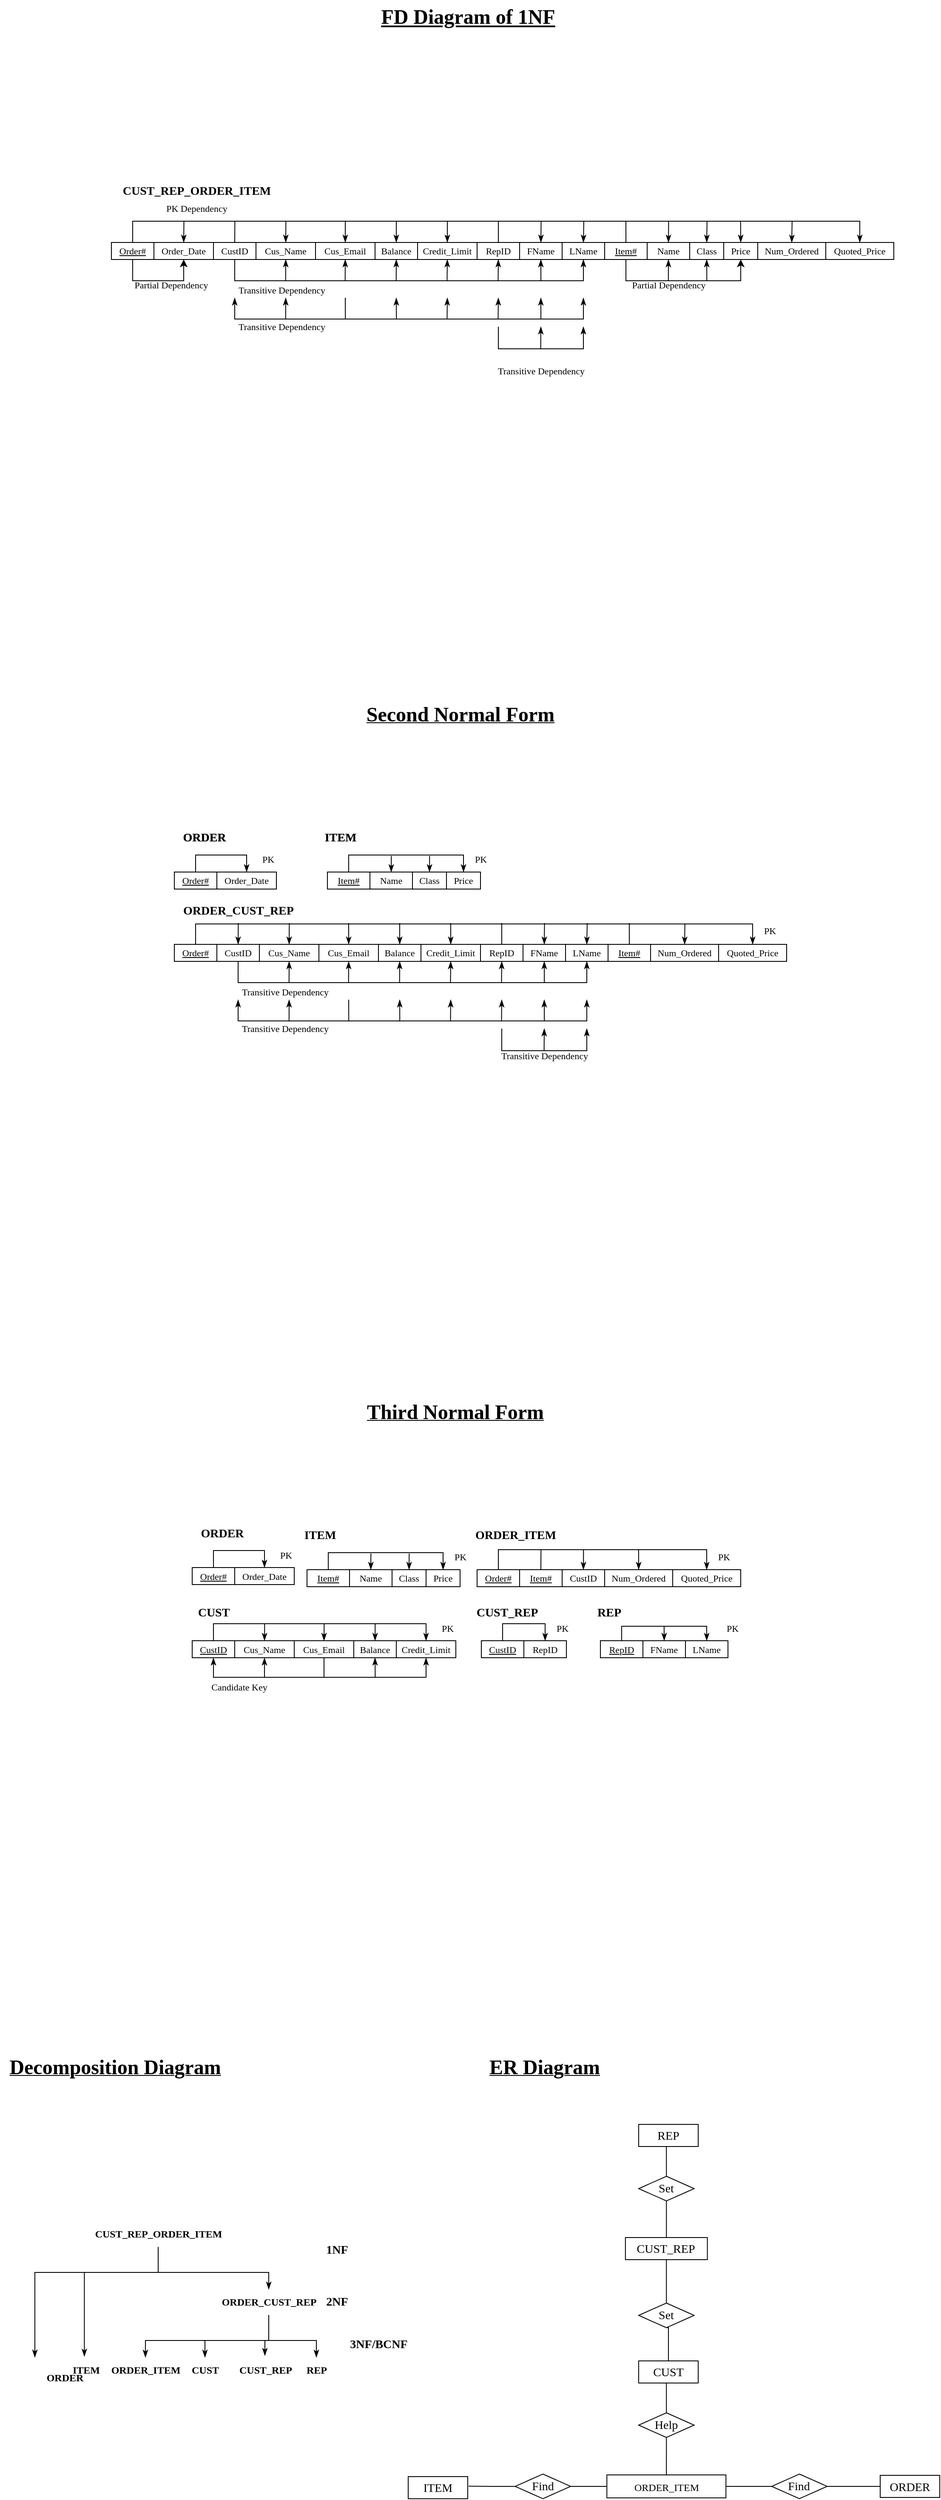 <mxfile version="20.3.6" type="github">
  <diagram id="NO0MrUpebZ2SBpMLK5WK" name="Page-1">
    <mxGraphModel dx="1240" dy="1601" grid="1" gridSize="10" guides="1" tooltips="1" connect="1" arrows="1" fold="1" page="1" pageScale="1" pageWidth="1169" pageHeight="827" math="0" shadow="0">
      <root>
        <mxCell id="0" />
        <mxCell id="1" parent="0" />
        <mxCell id="-zpiWiMWNnFgHcxVn4J2-24" style="edgeStyle=orthogonalEdgeStyle;rounded=0;orthogonalLoop=1;jettySize=auto;html=1;exitX=0.5;exitY=0;exitDx=0;exitDy=0;fontFamily=Times New Roman;fontSize=11;endArrow=classicThin;endFill=1;entryX=0.5;entryY=0;entryDx=0;entryDy=0;startArrow=none;startFill=0;" parent="1" source="-zpiWiMWNnFgHcxVn4J2-1" target="-zpiWiMWNnFgHcxVn4J2-18" edge="1">
          <mxGeometry relative="1" as="geometry">
            <mxPoint x="1051" y="-415" as="targetPoint" />
            <Array as="points">
              <mxPoint x="176" y="-390" />
              <mxPoint x="1031" y="-390" />
            </Array>
          </mxGeometry>
        </mxCell>
        <mxCell id="3e-uo4Sejg_3FfOKzJGx-12" style="edgeStyle=orthogonalEdgeStyle;rounded=0;orthogonalLoop=1;jettySize=auto;html=1;exitX=0.5;exitY=1;exitDx=0;exitDy=0;entryX=0.5;entryY=1;entryDx=0;entryDy=0;" parent="1" source="-zpiWiMWNnFgHcxVn4J2-1" target="-zpiWiMWNnFgHcxVn4J2-3" edge="1">
          <mxGeometry relative="1" as="geometry">
            <Array as="points">
              <mxPoint x="176" y="-320" />
              <mxPoint x="236" y="-320" />
            </Array>
          </mxGeometry>
        </mxCell>
        <mxCell id="-zpiWiMWNnFgHcxVn4J2-1" value="&lt;font style=&quot;font-size: 11px;&quot; face=&quot;Times New Roman&quot;&gt;&lt;u&gt;Order#&lt;/u&gt;&lt;/font&gt;" style="rounded=0;whiteSpace=wrap;html=1;" parent="1" vertex="1">
          <mxGeometry x="151" y="-365" width="50" height="20" as="geometry" />
        </mxCell>
        <mxCell id="-zpiWiMWNnFgHcxVn4J2-62" style="edgeStyle=orthogonalEdgeStyle;rounded=0;orthogonalLoop=1;jettySize=auto;html=1;exitX=0.5;exitY=0;exitDx=0;exitDy=0;fontFamily=Times New Roman;fontSize=11;endArrow=none;endFill=0;startArrow=classicThin;startFill=1;" parent="1" source="-zpiWiMWNnFgHcxVn4J2-3" edge="1">
          <mxGeometry relative="1" as="geometry">
            <mxPoint x="236.286" y="-390" as="targetPoint" />
          </mxGeometry>
        </mxCell>
        <mxCell id="-zpiWiMWNnFgHcxVn4J2-3" value="&lt;font style=&quot;font-size: 11px;&quot; face=&quot;Times New Roman&quot;&gt;Order_Date&lt;/font&gt;" style="rounded=0;whiteSpace=wrap;html=1;" parent="1" vertex="1">
          <mxGeometry x="201" y="-365" width="70" height="20" as="geometry" />
        </mxCell>
        <mxCell id="-zpiWiMWNnFgHcxVn4J2-63" style="edgeStyle=orthogonalEdgeStyle;rounded=0;orthogonalLoop=1;jettySize=auto;html=1;exitX=0.5;exitY=0;exitDx=0;exitDy=0;fontFamily=Times New Roman;fontSize=11;startArrow=none;startFill=0;endArrow=none;endFill=0;" parent="1" source="-zpiWiMWNnFgHcxVn4J2-4" edge="1">
          <mxGeometry relative="1" as="geometry">
            <mxPoint x="296.172" y="-390" as="targetPoint" />
          </mxGeometry>
        </mxCell>
        <mxCell id="-zpiWiMWNnFgHcxVn4J2-319" style="edgeStyle=orthogonalEdgeStyle;rounded=0;orthogonalLoop=1;jettySize=auto;html=1;exitX=0.5;exitY=1;exitDx=0;exitDy=0;entryX=0.5;entryY=1;entryDx=0;entryDy=0;fontFamily=Times New Roman;fontSize=11;startArrow=none;startFill=0;endArrow=classicThin;endFill=1;" parent="1" source="-zpiWiMWNnFgHcxVn4J2-4" target="-zpiWiMWNnFgHcxVn4J2-11" edge="1">
          <mxGeometry relative="1" as="geometry">
            <Array as="points">
              <mxPoint x="296" y="-320" />
              <mxPoint x="706" y="-320" />
            </Array>
          </mxGeometry>
        </mxCell>
        <mxCell id="-zpiWiMWNnFgHcxVn4J2-4" value="&lt;font style=&quot;font-size: 11px;&quot; face=&quot;Times New Roman&quot;&gt;CustID&lt;/font&gt;" style="rounded=0;whiteSpace=wrap;html=1;" parent="1" vertex="1">
          <mxGeometry x="271" y="-365" width="50" height="20" as="geometry" />
        </mxCell>
        <mxCell id="-zpiWiMWNnFgHcxVn4J2-64" style="edgeStyle=orthogonalEdgeStyle;rounded=0;orthogonalLoop=1;jettySize=auto;html=1;exitX=0.5;exitY=0;exitDx=0;exitDy=0;fontFamily=Times New Roman;fontSize=11;startArrow=classicThin;startFill=1;endArrow=none;endFill=0;" parent="1" source="-zpiWiMWNnFgHcxVn4J2-5" edge="1">
          <mxGeometry relative="1" as="geometry">
            <mxPoint x="356.172" y="-390" as="targetPoint" />
          </mxGeometry>
        </mxCell>
        <mxCell id="-zpiWiMWNnFgHcxVn4J2-81" style="edgeStyle=orthogonalEdgeStyle;rounded=0;orthogonalLoop=1;jettySize=auto;html=1;exitX=0.5;exitY=1;exitDx=0;exitDy=0;fontFamily=Times New Roman;fontSize=11;startArrow=classicThin;startFill=1;endArrow=none;endFill=0;" parent="1" source="-zpiWiMWNnFgHcxVn4J2-5" edge="1">
          <mxGeometry relative="1" as="geometry">
            <mxPoint x="355.857" y="-320" as="targetPoint" />
            <Array as="points">
              <mxPoint x="356" y="-340" />
              <mxPoint x="356" y="-340" />
            </Array>
          </mxGeometry>
        </mxCell>
        <mxCell id="-zpiWiMWNnFgHcxVn4J2-5" value="&lt;font style=&quot;font-size: 11px;&quot; face=&quot;Times New Roman&quot;&gt;Cus_Name&lt;/font&gt;" style="rounded=0;whiteSpace=wrap;html=1;" parent="1" vertex="1">
          <mxGeometry x="321" y="-365" width="70" height="20" as="geometry" />
        </mxCell>
        <mxCell id="-zpiWiMWNnFgHcxVn4J2-65" style="edgeStyle=orthogonalEdgeStyle;rounded=0;orthogonalLoop=1;jettySize=auto;html=1;exitX=0.5;exitY=0;exitDx=0;exitDy=0;fontFamily=Times New Roman;fontSize=11;startArrow=classicThin;startFill=1;endArrow=none;endFill=0;" parent="1" source="-zpiWiMWNnFgHcxVn4J2-6" edge="1">
          <mxGeometry relative="1" as="geometry">
            <mxPoint x="426" y="-390" as="targetPoint" />
          </mxGeometry>
        </mxCell>
        <mxCell id="-zpiWiMWNnFgHcxVn4J2-83" style="edgeStyle=orthogonalEdgeStyle;rounded=0;orthogonalLoop=1;jettySize=auto;html=1;exitX=0.5;exitY=1;exitDx=0;exitDy=0;fontFamily=Times New Roman;fontSize=11;startArrow=classicThin;startFill=1;endArrow=none;endFill=0;" parent="1" source="-zpiWiMWNnFgHcxVn4J2-6" edge="1">
          <mxGeometry relative="1" as="geometry">
            <mxPoint x="425.828" y="-320.0" as="targetPoint" />
          </mxGeometry>
        </mxCell>
        <mxCell id="-zpiWiMWNnFgHcxVn4J2-6" value="&lt;font style=&quot;font-size: 11px;&quot; face=&quot;Times New Roman&quot;&gt;Cus_Email&lt;/font&gt;" style="rounded=0;whiteSpace=wrap;html=1;" parent="1" vertex="1">
          <mxGeometry x="391" y="-365" width="70" height="20" as="geometry" />
        </mxCell>
        <mxCell id="-zpiWiMWNnFgHcxVn4J2-66" style="edgeStyle=orthogonalEdgeStyle;rounded=0;orthogonalLoop=1;jettySize=auto;html=1;exitX=0.5;exitY=0;exitDx=0;exitDy=0;fontFamily=Times New Roman;fontSize=11;startArrow=classicThin;startFill=1;endArrow=none;endFill=0;" parent="1" source="-zpiWiMWNnFgHcxVn4J2-7" edge="1">
          <mxGeometry relative="1" as="geometry">
            <mxPoint x="486" y="-390" as="targetPoint" />
          </mxGeometry>
        </mxCell>
        <mxCell id="-zpiWiMWNnFgHcxVn4J2-84" style="edgeStyle=orthogonalEdgeStyle;rounded=0;orthogonalLoop=1;jettySize=auto;html=1;exitX=0.5;exitY=1;exitDx=0;exitDy=0;fontFamily=Times New Roman;fontSize=11;startArrow=classicThin;startFill=1;endArrow=none;endFill=0;" parent="1" source="-zpiWiMWNnFgHcxVn4J2-7" edge="1">
          <mxGeometry relative="1" as="geometry">
            <mxPoint x="485.857" y="-320" as="targetPoint" />
          </mxGeometry>
        </mxCell>
        <mxCell id="-zpiWiMWNnFgHcxVn4J2-7" value="&lt;font style=&quot;font-size: 11px;&quot; face=&quot;Times New Roman&quot;&gt;Balance&lt;/font&gt;&lt;span style=&quot;color: rgba(0, 0, 0, 0); font-family: monospace; font-size: 0px; text-align: start;&quot;&gt;%3CmxGraphModel%3E%3Croot%3E%3CmxCell%20id%3D%220%22%2F%3E%3CmxCell%20id%3D%221%22%20parent%3D%220%22%2F%3E%3CmxCell%20id%3D%222%22%20value%3D%22%26lt%3Bfont%20style%3D%26quot%3Bfont-size%3A%2011px%3B%26quot%3B%20face%3D%26quot%3BTimes%20New%20Roman%26quot%3B%26gt%3BOrder%23%26lt%3B%2Ffont%26gt%3B%22%20style%3D%22rounded%3D0%3BwhiteSpace%3Dwrap%3Bhtml%3D1%3B%22%20vertex%3D%221%22%20parent%3D%221%22%3E%3CmxGeometry%20x%3D%2270%22%20y%3D%22210%22%20width%3D%2250%22%20height%3D%2220%22%20as%3D%22geometry%22%2F%3E%3C%2FmxCell%3E%3C%2Froot%3E%3C%2FmxGraphModel%3E&lt;/span&gt;" style="rounded=0;whiteSpace=wrap;html=1;" parent="1" vertex="1">
          <mxGeometry x="461" y="-365" width="50" height="20" as="geometry" />
        </mxCell>
        <mxCell id="-zpiWiMWNnFgHcxVn4J2-67" style="edgeStyle=orthogonalEdgeStyle;rounded=0;orthogonalLoop=1;jettySize=auto;html=1;exitX=0.5;exitY=0;exitDx=0;exitDy=0;fontFamily=Times New Roman;fontSize=11;startArrow=classicThin;startFill=1;endArrow=none;endFill=0;" parent="1" source="-zpiWiMWNnFgHcxVn4J2-8" edge="1">
          <mxGeometry relative="1" as="geometry">
            <mxPoint x="546" y="-390" as="targetPoint" />
          </mxGeometry>
        </mxCell>
        <mxCell id="-zpiWiMWNnFgHcxVn4J2-320" style="edgeStyle=orthogonalEdgeStyle;rounded=0;orthogonalLoop=1;jettySize=auto;html=1;exitX=0.5;exitY=1;exitDx=0;exitDy=0;fontFamily=Times New Roman;fontSize=11;startArrow=classicThin;startFill=1;endArrow=none;endFill=0;" parent="1" source="-zpiWiMWNnFgHcxVn4J2-8" edge="1">
          <mxGeometry relative="1" as="geometry">
            <mxPoint x="545.71" y="-320" as="targetPoint" />
          </mxGeometry>
        </mxCell>
        <mxCell id="-zpiWiMWNnFgHcxVn4J2-8" value="&lt;font style=&quot;font-size: 11px;&quot; face=&quot;Times New Roman&quot;&gt;Credit_Limit&lt;/font&gt;" style="rounded=0;whiteSpace=wrap;html=1;" parent="1" vertex="1">
          <mxGeometry x="511" y="-365" width="70" height="20" as="geometry" />
        </mxCell>
        <mxCell id="-zpiWiMWNnFgHcxVn4J2-68" style="edgeStyle=orthogonalEdgeStyle;rounded=0;orthogonalLoop=1;jettySize=auto;html=1;exitX=0.5;exitY=0;exitDx=0;exitDy=0;fontFamily=Times New Roman;fontSize=11;startArrow=none;startFill=0;endArrow=none;endFill=0;" parent="1" source="-zpiWiMWNnFgHcxVn4J2-9" edge="1">
          <mxGeometry relative="1" as="geometry">
            <mxPoint x="606" y="-390" as="targetPoint" />
          </mxGeometry>
        </mxCell>
        <mxCell id="-zpiWiMWNnFgHcxVn4J2-321" style="edgeStyle=orthogonalEdgeStyle;rounded=0;orthogonalLoop=1;jettySize=auto;html=1;exitX=0.5;exitY=1;exitDx=0;exitDy=0;fontFamily=Times New Roman;fontSize=11;startArrow=classicThin;startFill=1;endArrow=none;endFill=0;" parent="1" source="-zpiWiMWNnFgHcxVn4J2-9" edge="1">
          <mxGeometry relative="1" as="geometry">
            <mxPoint x="605.71" y="-320" as="targetPoint" />
          </mxGeometry>
        </mxCell>
        <mxCell id="-zpiWiMWNnFgHcxVn4J2-9" value="&lt;font style=&quot;font-size: 11px;&quot; face=&quot;Times New Roman&quot;&gt;RepID&lt;/font&gt;" style="rounded=0;whiteSpace=wrap;html=1;" parent="1" vertex="1">
          <mxGeometry x="581" y="-365" width="50" height="20" as="geometry" />
        </mxCell>
        <mxCell id="-zpiWiMWNnFgHcxVn4J2-69" style="edgeStyle=orthogonalEdgeStyle;rounded=0;orthogonalLoop=1;jettySize=auto;html=1;exitX=0.5;exitY=0;exitDx=0;exitDy=0;fontFamily=Times New Roman;fontSize=11;startArrow=classicThin;startFill=1;endArrow=none;endFill=0;" parent="1" source="-zpiWiMWNnFgHcxVn4J2-10" edge="1">
          <mxGeometry relative="1" as="geometry">
            <mxPoint x="656.286" y="-390" as="targetPoint" />
          </mxGeometry>
        </mxCell>
        <mxCell id="-zpiWiMWNnFgHcxVn4J2-322" style="edgeStyle=orthogonalEdgeStyle;rounded=0;orthogonalLoop=1;jettySize=auto;html=1;exitX=0.5;exitY=1;exitDx=0;exitDy=0;fontFamily=Times New Roman;fontSize=11;startArrow=classicThin;startFill=1;endArrow=none;endFill=0;" parent="1" source="-zpiWiMWNnFgHcxVn4J2-10" edge="1">
          <mxGeometry relative="1" as="geometry">
            <mxPoint x="656.032" y="-320" as="targetPoint" />
          </mxGeometry>
        </mxCell>
        <mxCell id="-zpiWiMWNnFgHcxVn4J2-10" value="&lt;font style=&quot;font-size: 11px;&quot; face=&quot;Times New Roman&quot;&gt;FName&lt;/font&gt;" style="rounded=0;whiteSpace=wrap;html=1;" parent="1" vertex="1">
          <mxGeometry x="631" y="-365" width="50" height="20" as="geometry" />
        </mxCell>
        <mxCell id="-zpiWiMWNnFgHcxVn4J2-70" style="edgeStyle=orthogonalEdgeStyle;rounded=0;orthogonalLoop=1;jettySize=auto;html=1;exitX=0.5;exitY=0;exitDx=0;exitDy=0;fontFamily=Times New Roman;fontSize=11;startArrow=classicThin;startFill=1;endArrow=none;endFill=0;" parent="1" source="-zpiWiMWNnFgHcxVn4J2-11" edge="1">
          <mxGeometry relative="1" as="geometry">
            <mxPoint x="706.476" y="-390" as="targetPoint" />
          </mxGeometry>
        </mxCell>
        <mxCell id="-zpiWiMWNnFgHcxVn4J2-11" value="&lt;font style=&quot;font-size: 11px;&quot; face=&quot;Times New Roman&quot;&gt;LName&lt;/font&gt;" style="rounded=0;whiteSpace=wrap;html=1;" parent="1" vertex="1">
          <mxGeometry x="681" y="-365" width="50" height="20" as="geometry" />
        </mxCell>
        <mxCell id="-zpiWiMWNnFgHcxVn4J2-71" style="edgeStyle=orthogonalEdgeStyle;rounded=0;orthogonalLoop=1;jettySize=auto;html=1;exitX=0.5;exitY=0;exitDx=0;exitDy=0;fontFamily=Times New Roman;fontSize=11;startArrow=none;startFill=0;endArrow=none;endFill=0;" parent="1" source="-zpiWiMWNnFgHcxVn4J2-12" edge="1">
          <mxGeometry relative="1" as="geometry">
            <mxPoint x="755.977" y="-390" as="targetPoint" />
          </mxGeometry>
        </mxCell>
        <mxCell id="3e-uo4Sejg_3FfOKzJGx-11" style="edgeStyle=orthogonalEdgeStyle;rounded=0;orthogonalLoop=1;jettySize=auto;html=1;exitX=0.5;exitY=1;exitDx=0;exitDy=0;entryX=0.5;entryY=1;entryDx=0;entryDy=0;" parent="1" source="-zpiWiMWNnFgHcxVn4J2-12" target="-zpiWiMWNnFgHcxVn4J2-16" edge="1">
          <mxGeometry relative="1" as="geometry">
            <Array as="points">
              <mxPoint x="756" y="-320" />
              <mxPoint x="891" y="-320" />
            </Array>
          </mxGeometry>
        </mxCell>
        <mxCell id="-zpiWiMWNnFgHcxVn4J2-12" value="&lt;font style=&quot;font-size: 11px;&quot; face=&quot;Times New Roman&quot;&gt;&lt;u&gt;Item#&lt;/u&gt;&lt;/font&gt;" style="rounded=0;whiteSpace=wrap;html=1;" parent="1" vertex="1">
          <mxGeometry x="731" y="-365" width="50" height="20" as="geometry" />
        </mxCell>
        <mxCell id="-zpiWiMWNnFgHcxVn4J2-72" style="edgeStyle=orthogonalEdgeStyle;rounded=0;orthogonalLoop=1;jettySize=auto;html=1;exitX=0.5;exitY=0;exitDx=0;exitDy=0;fontFamily=Times New Roman;fontSize=11;startArrow=classicThin;startFill=1;endArrow=none;endFill=0;" parent="1" source="-zpiWiMWNnFgHcxVn4J2-13" edge="1">
          <mxGeometry relative="1" as="geometry">
            <mxPoint x="806.209" y="-390" as="targetPoint" />
          </mxGeometry>
        </mxCell>
        <mxCell id="3e-uo4Sejg_3FfOKzJGx-17" style="edgeStyle=orthogonalEdgeStyle;rounded=0;orthogonalLoop=1;jettySize=auto;html=1;exitX=0.5;exitY=1;exitDx=0;exitDy=0;startArrow=classicThin;startFill=1;endArrow=none;endFill=0;" parent="1" source="-zpiWiMWNnFgHcxVn4J2-13" edge="1">
          <mxGeometry relative="1" as="geometry">
            <mxPoint x="805.905" y="-320" as="targetPoint" />
          </mxGeometry>
        </mxCell>
        <mxCell id="-zpiWiMWNnFgHcxVn4J2-13" value="&lt;font style=&quot;font-size: 11px;&quot; face=&quot;Times New Roman&quot;&gt;Name&lt;/font&gt;" style="rounded=0;whiteSpace=wrap;html=1;" parent="1" vertex="1">
          <mxGeometry x="781" y="-365" width="50" height="20" as="geometry" />
        </mxCell>
        <mxCell id="-zpiWiMWNnFgHcxVn4J2-73" style="edgeStyle=orthogonalEdgeStyle;rounded=0;orthogonalLoop=1;jettySize=auto;html=1;exitX=0.5;exitY=0;exitDx=0;exitDy=0;fontFamily=Times New Roman;fontSize=11;startArrow=classicThin;startFill=1;endArrow=none;endFill=0;" parent="1" source="-zpiWiMWNnFgHcxVn4J2-15" edge="1">
          <mxGeometry relative="1" as="geometry">
            <mxPoint x="851.4" y="-390" as="targetPoint" />
          </mxGeometry>
        </mxCell>
        <mxCell id="3e-uo4Sejg_3FfOKzJGx-18" style="edgeStyle=orthogonalEdgeStyle;rounded=0;orthogonalLoop=1;jettySize=auto;html=1;exitX=0.5;exitY=1;exitDx=0;exitDy=0;startArrow=classicThin;startFill=1;endArrow=none;endFill=0;" parent="1" source="-zpiWiMWNnFgHcxVn4J2-15" edge="1">
          <mxGeometry relative="1" as="geometry">
            <mxPoint x="851.143" y="-320" as="targetPoint" />
          </mxGeometry>
        </mxCell>
        <mxCell id="-zpiWiMWNnFgHcxVn4J2-15" value="&lt;font style=&quot;font-size: 11px;&quot; face=&quot;Times New Roman&quot;&gt;Class&lt;/font&gt;" style="rounded=0;whiteSpace=wrap;html=1;" parent="1" vertex="1">
          <mxGeometry x="831" y="-365" width="40" height="20" as="geometry" />
        </mxCell>
        <mxCell id="-zpiWiMWNnFgHcxVn4J2-74" style="edgeStyle=orthogonalEdgeStyle;rounded=0;orthogonalLoop=1;jettySize=auto;html=1;exitX=0.5;exitY=0;exitDx=0;exitDy=0;fontFamily=Times New Roman;fontSize=11;startArrow=classicThin;startFill=1;endArrow=none;endFill=0;" parent="1" source="-zpiWiMWNnFgHcxVn4J2-16" edge="1">
          <mxGeometry relative="1" as="geometry">
            <mxPoint x="890.846" y="-390" as="targetPoint" />
          </mxGeometry>
        </mxCell>
        <mxCell id="-zpiWiMWNnFgHcxVn4J2-16" value="&lt;font style=&quot;font-size: 11px;&quot; face=&quot;Times New Roman&quot;&gt;Price&lt;/font&gt;" style="rounded=0;whiteSpace=wrap;html=1;" parent="1" vertex="1">
          <mxGeometry x="871" y="-365" width="40" height="20" as="geometry" />
        </mxCell>
        <mxCell id="-zpiWiMWNnFgHcxVn4J2-75" style="edgeStyle=orthogonalEdgeStyle;rounded=0;orthogonalLoop=1;jettySize=auto;html=1;exitX=0.5;exitY=0;exitDx=0;exitDy=0;fontFamily=Times New Roman;fontSize=11;startArrow=classicThin;startFill=1;endArrow=none;endFill=0;" parent="1" source="-zpiWiMWNnFgHcxVn4J2-17" edge="1">
          <mxGeometry relative="1" as="geometry">
            <mxPoint x="951.4" y="-390" as="targetPoint" />
          </mxGeometry>
        </mxCell>
        <mxCell id="-zpiWiMWNnFgHcxVn4J2-17" value="&lt;font style=&quot;font-size: 11px;&quot; face=&quot;Times New Roman&quot;&gt;Num_Ordered&lt;/font&gt;" style="rounded=0;whiteSpace=wrap;html=1;" parent="1" vertex="1">
          <mxGeometry x="911" y="-365" width="80" height="20" as="geometry" />
        </mxCell>
        <mxCell id="-zpiWiMWNnFgHcxVn4J2-18" value="&lt;font style=&quot;font-size: 11px;&quot; face=&quot;Times New Roman&quot;&gt;Quoted_Price&lt;/font&gt;" style="rounded=0;whiteSpace=wrap;html=1;" parent="1" vertex="1">
          <mxGeometry x="991" y="-365" width="80" height="20" as="geometry" />
        </mxCell>
        <mxCell id="-zpiWiMWNnFgHcxVn4J2-331" value="PK Dependency" style="text;html=1;resizable=0;autosize=1;align=center;verticalAlign=middle;points=[];fillColor=none;strokeColor=none;rounded=0;fontFamily=Times New Roman;fontSize=11;" parent="1" vertex="1">
          <mxGeometry x="201" y="-420" width="100" height="30" as="geometry" />
        </mxCell>
        <mxCell id="-zpiWiMWNnFgHcxVn4J2-341" style="edgeStyle=orthogonalEdgeStyle;rounded=0;orthogonalLoop=1;jettySize=auto;html=1;exitX=0.5;exitY=1;exitDx=0;exitDy=0;entryX=0.5;entryY=1;entryDx=0;entryDy=0;fontFamily=Times New Roman;fontSize=11;startArrow=classicThin;startFill=1;endArrow=classicThin;endFill=1;" parent="1" edge="1">
          <mxGeometry relative="1" as="geometry">
            <mxPoint x="296" y="-300" as="sourcePoint" />
            <mxPoint x="706" y="-300" as="targetPoint" />
            <Array as="points">
              <mxPoint x="296" y="-275" />
              <mxPoint x="706" y="-275" />
            </Array>
          </mxGeometry>
        </mxCell>
        <mxCell id="-zpiWiMWNnFgHcxVn4J2-342" style="edgeStyle=orthogonalEdgeStyle;rounded=0;orthogonalLoop=1;jettySize=auto;html=1;exitX=0.5;exitY=1;exitDx=0;exitDy=0;fontFamily=Times New Roman;fontSize=11;startArrow=classicThin;startFill=1;endArrow=none;endFill=0;" parent="1" edge="1">
          <mxGeometry relative="1" as="geometry">
            <mxPoint x="355.889" y="-275" as="targetPoint" />
            <mxPoint x="356" y="-300" as="sourcePoint" />
          </mxGeometry>
        </mxCell>
        <mxCell id="-zpiWiMWNnFgHcxVn4J2-343" style="edgeStyle=orthogonalEdgeStyle;rounded=0;orthogonalLoop=1;jettySize=auto;html=1;exitX=0.5;exitY=1;exitDx=0;exitDy=0;fontFamily=Times New Roman;fontSize=11;startArrow=none;startFill=0;endArrow=none;endFill=0;" parent="1" edge="1">
          <mxGeometry relative="1" as="geometry">
            <mxPoint x="426.111" y="-275" as="targetPoint" />
            <mxPoint x="426" y="-300" as="sourcePoint" />
          </mxGeometry>
        </mxCell>
        <mxCell id="-zpiWiMWNnFgHcxVn4J2-344" style="edgeStyle=orthogonalEdgeStyle;rounded=0;orthogonalLoop=1;jettySize=auto;html=1;exitX=0.5;exitY=1;exitDx=0;exitDy=0;fontFamily=Times New Roman;fontSize=11;startArrow=classicThin;startFill=1;endArrow=none;endFill=0;" parent="1" edge="1">
          <mxGeometry relative="1" as="geometry">
            <mxPoint x="486.111" y="-275" as="targetPoint" />
            <mxPoint x="486" y="-300" as="sourcePoint" />
          </mxGeometry>
        </mxCell>
        <mxCell id="-zpiWiMWNnFgHcxVn4J2-345" style="edgeStyle=orthogonalEdgeStyle;rounded=0;orthogonalLoop=1;jettySize=auto;html=1;exitX=0.5;exitY=1;exitDx=0;exitDy=0;fontFamily=Times New Roman;fontSize=11;startArrow=classicThin;startFill=1;endArrow=none;endFill=0;" parent="1" edge="1">
          <mxGeometry relative="1" as="geometry">
            <mxPoint x="545.71" y="-275" as="targetPoint" />
            <mxPoint x="546" y="-300" as="sourcePoint" />
          </mxGeometry>
        </mxCell>
        <mxCell id="-zpiWiMWNnFgHcxVn4J2-346" style="edgeStyle=orthogonalEdgeStyle;rounded=0;orthogonalLoop=1;jettySize=auto;html=1;exitX=0.5;exitY=1;exitDx=0;exitDy=0;fontFamily=Times New Roman;fontSize=11;startArrow=classicThin;startFill=1;endArrow=none;endFill=0;" parent="1" edge="1">
          <mxGeometry relative="1" as="geometry">
            <mxPoint x="605.71" y="-275" as="targetPoint" />
            <mxPoint x="606" y="-300" as="sourcePoint" />
          </mxGeometry>
        </mxCell>
        <mxCell id="-zpiWiMWNnFgHcxVn4J2-347" style="edgeStyle=orthogonalEdgeStyle;rounded=0;orthogonalLoop=1;jettySize=auto;html=1;exitX=0.5;exitY=1;exitDx=0;exitDy=0;fontFamily=Times New Roman;fontSize=11;startArrow=classicThin;startFill=1;endArrow=none;endFill=0;" parent="1" edge="1">
          <mxGeometry relative="1" as="geometry">
            <mxPoint x="656.032" y="-275" as="targetPoint" />
            <mxPoint x="656" y="-300" as="sourcePoint" />
          </mxGeometry>
        </mxCell>
        <mxCell id="-zpiWiMWNnFgHcxVn4J2-351" style="edgeStyle=orthogonalEdgeStyle;rounded=0;orthogonalLoop=1;jettySize=auto;html=1;exitX=0.5;exitY=1;exitDx=0;exitDy=0;entryX=0.5;entryY=1;entryDx=0;entryDy=0;fontFamily=Times New Roman;fontSize=11;startArrow=none;startFill=0;endArrow=classicThin;endFill=1;" parent="1" edge="1">
          <mxGeometry relative="1" as="geometry">
            <mxPoint x="606" y="-266.05" as="sourcePoint" />
            <mxPoint x="706" y="-266.05" as="targetPoint" />
            <Array as="points">
              <mxPoint x="606" y="-240.05" />
              <mxPoint x="706" y="-240.05" />
            </Array>
          </mxGeometry>
        </mxCell>
        <mxCell id="-zpiWiMWNnFgHcxVn4J2-352" style="edgeStyle=orthogonalEdgeStyle;rounded=0;orthogonalLoop=1;jettySize=auto;html=1;exitX=0.5;exitY=1;exitDx=0;exitDy=0;fontFamily=Times New Roman;fontSize=11;startArrow=classicThin;startFill=1;endArrow=none;endFill=0;" parent="1" edge="1">
          <mxGeometry relative="1" as="geometry">
            <mxPoint x="655.778" y="-240.05" as="targetPoint" />
            <mxPoint x="656" y="-266.05" as="sourcePoint" />
          </mxGeometry>
        </mxCell>
        <mxCell id="-zpiWiMWNnFgHcxVn4J2-353" value="Transitive Dependency" style="text;html=1;resizable=0;autosize=1;align=center;verticalAlign=middle;points=[];fillColor=none;strokeColor=none;rounded=0;fontFamily=Times New Roman;fontSize=11;" parent="1" vertex="1">
          <mxGeometry x="591" y="-229" width="130" height="30" as="geometry" />
        </mxCell>
        <mxCell id="-zpiWiMWNnFgHcxVn4J2-401" value="&lt;b&gt;&lt;font style=&quot;font-size: 14px;&quot;&gt;CUST_REP_ORDER_ITEM&lt;/font&gt;&lt;/b&gt;" style="text;html=1;resizable=0;autosize=1;align=center;verticalAlign=middle;points=[];fillColor=none;strokeColor=none;rounded=0;fontFamily=Times New Roman;fontSize=11;" parent="1" vertex="1">
          <mxGeometry x="151" y="-440" width="200" height="30" as="geometry" />
        </mxCell>
        <mxCell id="-zpiWiMWNnFgHcxVn4J2-403" value="&lt;b style=&quot;&quot;&gt;&lt;font style=&quot;font-size: 24px;&quot;&gt;&lt;u style=&quot;&quot;&gt;FD Diagram of 1NF&lt;/u&gt;&lt;/font&gt;&lt;/b&gt;" style="text;html=1;resizable=0;autosize=1;align=center;verticalAlign=middle;points=[];fillColor=none;strokeColor=none;rounded=0;fontFamily=Times New Roman;fontSize=11;" parent="1" vertex="1">
          <mxGeometry x="455" y="-650" width="230" height="40" as="geometry" />
        </mxCell>
        <mxCell id="-zpiWiMWNnFgHcxVn4J2-404" value="&lt;b style=&quot;&quot;&gt;&lt;u style=&quot;&quot;&gt;&lt;font style=&quot;font-size: 24px;&quot;&gt;Second Normal Form&lt;/font&gt;&lt;/u&gt;&lt;/b&gt;" style="text;html=1;resizable=0;autosize=1;align=center;verticalAlign=middle;points=[];fillColor=none;strokeColor=none;rounded=0;fontFamily=Times New Roman;fontSize=11;" parent="1" vertex="1">
          <mxGeometry x="441" y="170" width="240" height="40" as="geometry" />
        </mxCell>
        <mxCell id="-zpiWiMWNnFgHcxVn4J2-405" value="&lt;b style=&quot;&quot;&gt;&lt;u style=&quot;&quot;&gt;&lt;font style=&quot;font-size: 24px;&quot;&gt;Third Normal Form&lt;/font&gt;&lt;/u&gt;&lt;/b&gt;" style="text;html=1;resizable=0;autosize=1;align=center;verticalAlign=middle;points=[];fillColor=none;strokeColor=none;rounded=0;fontFamily=Times New Roman;fontSize=11;" parent="1" vertex="1">
          <mxGeometry x="440" y="990" width="230" height="40" as="geometry" />
        </mxCell>
        <mxCell id="3e-uo4Sejg_3FfOKzJGx-13" value="Partial Dependency" style="text;html=1;resizable=0;autosize=1;align=center;verticalAlign=middle;points=[];fillColor=none;strokeColor=none;rounded=0;fontFamily=Times New Roman;fontSize=11;" parent="1" vertex="1">
          <mxGeometry x="161" y="-330" width="120" height="30" as="geometry" />
        </mxCell>
        <mxCell id="3e-uo4Sejg_3FfOKzJGx-14" value="Partial Dependency" style="text;html=1;resizable=0;autosize=1;align=center;verticalAlign=middle;points=[];fillColor=none;strokeColor=none;rounded=0;fontFamily=Times New Roman;fontSize=11;" parent="1" vertex="1">
          <mxGeometry x="746" y="-330" width="120" height="30" as="geometry" />
        </mxCell>
        <mxCell id="3e-uo4Sejg_3FfOKzJGx-100" style="edgeStyle=orthogonalEdgeStyle;rounded=0;orthogonalLoop=1;jettySize=auto;html=1;exitX=0.5;exitY=0;exitDx=0;exitDy=0;entryX=0.5;entryY=0;entryDx=0;entryDy=0;startArrow=none;startFill=0;endArrow=classicThin;endFill=1;" parent="1" source="3e-uo4Sejg_3FfOKzJGx-36" target="3e-uo4Sejg_3FfOKzJGx-38" edge="1">
          <mxGeometry relative="1" as="geometry" />
        </mxCell>
        <mxCell id="3e-uo4Sejg_3FfOKzJGx-36" value="&lt;font style=&quot;font-size: 11px;&quot; face=&quot;Times New Roman&quot;&gt;&lt;u&gt;Order#&lt;/u&gt;&lt;/font&gt;" style="rounded=0;whiteSpace=wrap;html=1;" parent="1" vertex="1">
          <mxGeometry x="225" y="375" width="50" height="20" as="geometry" />
        </mxCell>
        <mxCell id="3e-uo4Sejg_3FfOKzJGx-38" value="&lt;font style=&quot;font-size: 11px;&quot; face=&quot;Times New Roman&quot;&gt;Order_Date&lt;/font&gt;" style="rounded=0;whiteSpace=wrap;html=1;" parent="1" vertex="1">
          <mxGeometry x="275" y="375" width="70" height="20" as="geometry" />
        </mxCell>
        <mxCell id="3e-uo4Sejg_3FfOKzJGx-101" style="edgeStyle=orthogonalEdgeStyle;rounded=0;orthogonalLoop=1;jettySize=auto;html=1;exitX=0.5;exitY=0;exitDx=0;exitDy=0;entryX=0.5;entryY=0;entryDx=0;entryDy=0;startArrow=none;startFill=0;endArrow=classicThin;endFill=1;" parent="1" source="3e-uo4Sejg_3FfOKzJGx-92" target="3e-uo4Sejg_3FfOKzJGx-97" edge="1">
          <mxGeometry relative="1" as="geometry" />
        </mxCell>
        <mxCell id="3e-uo4Sejg_3FfOKzJGx-92" value="&lt;font style=&quot;font-size: 11px;&quot; face=&quot;Times New Roman&quot;&gt;&lt;u&gt;Item#&lt;/u&gt;&lt;/font&gt;" style="rounded=0;whiteSpace=wrap;html=1;" parent="1" vertex="1">
          <mxGeometry x="405" y="375" width="50" height="20" as="geometry" />
        </mxCell>
        <mxCell id="3e-uo4Sejg_3FfOKzJGx-103" style="edgeStyle=orthogonalEdgeStyle;rounded=0;orthogonalLoop=1;jettySize=auto;html=1;exitX=0.5;exitY=0;exitDx=0;exitDy=0;startArrow=classicThin;startFill=1;endArrow=none;endFill=0;" parent="1" source="3e-uo4Sejg_3FfOKzJGx-94" edge="1">
          <mxGeometry relative="1" as="geometry">
            <mxPoint x="480.167" y="356" as="targetPoint" />
          </mxGeometry>
        </mxCell>
        <mxCell id="3e-uo4Sejg_3FfOKzJGx-94" value="&lt;font style=&quot;font-size: 11px;&quot; face=&quot;Times New Roman&quot;&gt;Name&lt;/font&gt;" style="rounded=0;whiteSpace=wrap;html=1;" parent="1" vertex="1">
          <mxGeometry x="455" y="375" width="50" height="20" as="geometry" />
        </mxCell>
        <mxCell id="3e-uo4Sejg_3FfOKzJGx-102" style="edgeStyle=orthogonalEdgeStyle;rounded=0;orthogonalLoop=1;jettySize=auto;html=1;exitX=0.5;exitY=0;exitDx=0;exitDy=0;startArrow=classicThin;startFill=1;endArrow=none;endFill=0;" parent="1" source="3e-uo4Sejg_3FfOKzJGx-96" edge="1">
          <mxGeometry relative="1" as="geometry">
            <mxPoint x="525.167" y="356" as="targetPoint" />
          </mxGeometry>
        </mxCell>
        <mxCell id="3e-uo4Sejg_3FfOKzJGx-96" value="&lt;font style=&quot;font-size: 11px;&quot; face=&quot;Times New Roman&quot;&gt;Class&lt;/font&gt;" style="rounded=0;whiteSpace=wrap;html=1;" parent="1" vertex="1">
          <mxGeometry x="505" y="375" width="40" height="20" as="geometry" />
        </mxCell>
        <mxCell id="3e-uo4Sejg_3FfOKzJGx-97" value="&lt;font style=&quot;font-size: 11px;&quot; face=&quot;Times New Roman&quot;&gt;Price&lt;/font&gt;" style="rounded=0;whiteSpace=wrap;html=1;" parent="1" vertex="1">
          <mxGeometry x="545" y="375" width="40" height="20" as="geometry" />
        </mxCell>
        <mxCell id="3e-uo4Sejg_3FfOKzJGx-124" value="PK" style="text;html=1;resizable=0;autosize=1;align=center;verticalAlign=middle;points=[];fillColor=none;strokeColor=none;rounded=0;fontFamily=Times New Roman;fontSize=11;" parent="1" vertex="1">
          <mxGeometry x="315" y="345" width="40" height="30" as="geometry" />
        </mxCell>
        <mxCell id="3e-uo4Sejg_3FfOKzJGx-125" value="PK" style="text;html=1;resizable=0;autosize=1;align=center;verticalAlign=middle;points=[];fillColor=none;strokeColor=none;rounded=0;fontFamily=Times New Roman;fontSize=11;" parent="1" vertex="1">
          <mxGeometry x="565" y="345" width="40" height="30" as="geometry" />
        </mxCell>
        <mxCell id="3e-uo4Sejg_3FfOKzJGx-127" value="PK" style="text;html=1;resizable=0;autosize=1;align=center;verticalAlign=middle;points=[];fillColor=none;strokeColor=none;rounded=0;fontFamily=Times New Roman;fontSize=11;" parent="1" vertex="1">
          <mxGeometry x="905" y="429" width="40" height="30" as="geometry" />
        </mxCell>
        <mxCell id="3e-uo4Sejg_3FfOKzJGx-128" value="&lt;span style=&quot;font-size: 14px;&quot;&gt;&lt;b&gt;ORDER&lt;/b&gt;&lt;/span&gt;" style="text;html=1;resizable=0;autosize=1;align=center;verticalAlign=middle;points=[];fillColor=none;strokeColor=none;rounded=0;fontFamily=Times New Roman;fontSize=11;" parent="1" vertex="1">
          <mxGeometry x="225" y="320" width="70" height="30" as="geometry" />
        </mxCell>
        <mxCell id="3e-uo4Sejg_3FfOKzJGx-129" value="&lt;span style=&quot;font-size: 14px;&quot;&gt;&lt;b&gt;ITEM&lt;/b&gt;&lt;/span&gt;" style="text;html=1;resizable=0;autosize=1;align=center;verticalAlign=middle;points=[];fillColor=none;strokeColor=none;rounded=0;fontFamily=Times New Roman;fontSize=11;" parent="1" vertex="1">
          <mxGeometry x="390" y="320" width="60" height="30" as="geometry" />
        </mxCell>
        <mxCell id="3e-uo4Sejg_3FfOKzJGx-131" value="&lt;span style=&quot;font-size: 14px;&quot;&gt;&lt;b&gt;ORDER_CUST_REP&lt;/b&gt;&lt;/span&gt;" style="text;html=1;resizable=0;autosize=1;align=center;verticalAlign=middle;points=[];fillColor=none;strokeColor=none;rounded=0;fontFamily=Times New Roman;fontSize=11;" parent="1" vertex="1">
          <mxGeometry x="225" y="406" width="150" height="30" as="geometry" />
        </mxCell>
        <mxCell id="3e-uo4Sejg_3FfOKzJGx-158" style="edgeStyle=orthogonalEdgeStyle;rounded=0;orthogonalLoop=1;jettySize=auto;html=1;exitX=0.5;exitY=0;exitDx=0;exitDy=0;entryX=0.5;entryY=0;entryDx=0;entryDy=0;startArrow=none;startFill=0;endArrow=classicThin;endFill=1;" parent="1" source="3e-uo4Sejg_3FfOKzJGx-159" target="3e-uo4Sejg_3FfOKzJGx-160" edge="1">
          <mxGeometry relative="1" as="geometry" />
        </mxCell>
        <mxCell id="3e-uo4Sejg_3FfOKzJGx-159" value="&lt;font style=&quot;font-size: 11px;&quot; face=&quot;Times New Roman&quot;&gt;&lt;u&gt;Order#&lt;/u&gt;&lt;/font&gt;" style="rounded=0;whiteSpace=wrap;html=1;" parent="1" vertex="1">
          <mxGeometry x="246" y="1192.5" width="50" height="20" as="geometry" />
        </mxCell>
        <mxCell id="3e-uo4Sejg_3FfOKzJGx-160" value="&lt;font style=&quot;font-size: 11px;&quot; face=&quot;Times New Roman&quot;&gt;Order_Date&lt;/font&gt;" style="rounded=0;whiteSpace=wrap;html=1;" parent="1" vertex="1">
          <mxGeometry x="296" y="1192.5" width="70" height="20" as="geometry" />
        </mxCell>
        <mxCell id="id5w-fibCyRtsWTaa8x1-105" style="edgeStyle=orthogonalEdgeStyle;rounded=0;orthogonalLoop=1;jettySize=auto;html=1;exitX=0.5;exitY=0;exitDx=0;exitDy=0;startArrow=classicThin;startFill=1;endArrow=none;endFill=0;" edge="1" parent="1" source="3e-uo4Sejg_3FfOKzJGx-162">
          <mxGeometry relative="1" as="geometry">
            <mxPoint x="770.905" y="1171.45" as="targetPoint" />
          </mxGeometry>
        </mxCell>
        <mxCell id="3e-uo4Sejg_3FfOKzJGx-162" value="&lt;font style=&quot;font-size: 11px;&quot; face=&quot;Times New Roman&quot;&gt;Num_Ordered&lt;/font&gt;" style="rounded=0;whiteSpace=wrap;html=1;" parent="1" vertex="1">
          <mxGeometry x="731" y="1195" width="80" height="20" as="geometry" />
        </mxCell>
        <mxCell id="3e-uo4Sejg_3FfOKzJGx-163" value="&lt;font style=&quot;font-size: 11px;&quot; face=&quot;Times New Roman&quot;&gt;Quoted_Price&lt;/font&gt;" style="rounded=0;whiteSpace=wrap;html=1;" parent="1" vertex="1">
          <mxGeometry x="811" y="1195" width="80" height="20" as="geometry" />
        </mxCell>
        <mxCell id="3e-uo4Sejg_3FfOKzJGx-164" style="edgeStyle=orthogonalEdgeStyle;rounded=0;orthogonalLoop=1;jettySize=auto;html=1;exitX=0.5;exitY=0;exitDx=0;exitDy=0;entryX=0.5;entryY=0;entryDx=0;entryDy=0;startArrow=none;startFill=0;endArrow=classicThin;endFill=1;" parent="1" source="3e-uo4Sejg_3FfOKzJGx-165" target="3e-uo4Sejg_3FfOKzJGx-170" edge="1">
          <mxGeometry relative="1" as="geometry" />
        </mxCell>
        <mxCell id="3e-uo4Sejg_3FfOKzJGx-165" value="&lt;font style=&quot;font-size: 11px;&quot; face=&quot;Times New Roman&quot;&gt;&lt;u&gt;Item#&lt;/u&gt;&lt;/font&gt;" style="rounded=0;whiteSpace=wrap;html=1;" parent="1" vertex="1">
          <mxGeometry x="381" y="1195" width="50" height="20" as="geometry" />
        </mxCell>
        <mxCell id="3e-uo4Sejg_3FfOKzJGx-166" style="edgeStyle=orthogonalEdgeStyle;rounded=0;orthogonalLoop=1;jettySize=auto;html=1;exitX=0.5;exitY=0;exitDx=0;exitDy=0;startArrow=classicThin;startFill=1;endArrow=none;endFill=0;" parent="1" source="3e-uo4Sejg_3FfOKzJGx-167" edge="1">
          <mxGeometry relative="1" as="geometry">
            <mxPoint x="456.167" y="1176" as="targetPoint" />
          </mxGeometry>
        </mxCell>
        <mxCell id="3e-uo4Sejg_3FfOKzJGx-167" value="&lt;font style=&quot;font-size: 11px;&quot; face=&quot;Times New Roman&quot;&gt;Name&lt;/font&gt;" style="rounded=0;whiteSpace=wrap;html=1;" parent="1" vertex="1">
          <mxGeometry x="431" y="1195" width="50" height="20" as="geometry" />
        </mxCell>
        <mxCell id="3e-uo4Sejg_3FfOKzJGx-168" style="edgeStyle=orthogonalEdgeStyle;rounded=0;orthogonalLoop=1;jettySize=auto;html=1;exitX=0.5;exitY=0;exitDx=0;exitDy=0;startArrow=classicThin;startFill=1;endArrow=none;endFill=0;" parent="1" source="3e-uo4Sejg_3FfOKzJGx-169" edge="1">
          <mxGeometry relative="1" as="geometry">
            <mxPoint x="501.167" y="1176" as="targetPoint" />
          </mxGeometry>
        </mxCell>
        <mxCell id="3e-uo4Sejg_3FfOKzJGx-169" value="&lt;font style=&quot;font-size: 11px;&quot; face=&quot;Times New Roman&quot;&gt;Class&lt;/font&gt;" style="rounded=0;whiteSpace=wrap;html=1;" parent="1" vertex="1">
          <mxGeometry x="481" y="1195" width="40" height="20" as="geometry" />
        </mxCell>
        <mxCell id="3e-uo4Sejg_3FfOKzJGx-170" value="&lt;font style=&quot;font-size: 11px;&quot; face=&quot;Times New Roman&quot;&gt;Price&lt;/font&gt;" style="rounded=0;whiteSpace=wrap;html=1;" parent="1" vertex="1">
          <mxGeometry x="521" y="1195" width="40" height="20" as="geometry" />
        </mxCell>
        <mxCell id="id5w-fibCyRtsWTaa8x1-99" style="edgeStyle=orthogonalEdgeStyle;rounded=0;orthogonalLoop=1;jettySize=auto;html=1;exitX=0.5;exitY=0;exitDx=0;exitDy=0;entryX=0.5;entryY=0;entryDx=0;entryDy=0;startArrow=none;startFill=0;endArrow=classicThin;endFill=1;" edge="1" parent="1" source="3e-uo4Sejg_3FfOKzJGx-172" target="3e-uo4Sejg_3FfOKzJGx-163">
          <mxGeometry relative="1" as="geometry">
            <Array as="points">
              <mxPoint x="606" y="1171.45" />
              <mxPoint x="851" y="1171.45" />
            </Array>
          </mxGeometry>
        </mxCell>
        <mxCell id="3e-uo4Sejg_3FfOKzJGx-172" value="&lt;font style=&quot;font-size: 11px;&quot; face=&quot;Times New Roman&quot;&gt;&lt;u&gt;Order#&lt;/u&gt;&lt;/font&gt;" style="rounded=0;whiteSpace=wrap;html=1;" parent="1" vertex="1">
          <mxGeometry x="581" y="1195" width="50" height="20" as="geometry" />
        </mxCell>
        <mxCell id="id5w-fibCyRtsWTaa8x1-103" style="edgeStyle=orthogonalEdgeStyle;rounded=0;orthogonalLoop=1;jettySize=auto;html=1;exitX=0.5;exitY=0;exitDx=0;exitDy=0;startArrow=none;startFill=0;endArrow=none;endFill=0;" edge="1" parent="1" source="3e-uo4Sejg_3FfOKzJGx-174">
          <mxGeometry relative="1" as="geometry">
            <mxPoint x="656.143" y="1171.45" as="targetPoint" />
          </mxGeometry>
        </mxCell>
        <mxCell id="3e-uo4Sejg_3FfOKzJGx-174" value="&lt;font style=&quot;font-size: 11px;&quot; face=&quot;Times New Roman&quot;&gt;&lt;u&gt;Item#&lt;/u&gt;&lt;/font&gt;" style="rounded=0;whiteSpace=wrap;html=1;" parent="1" vertex="1">
          <mxGeometry x="631" y="1195" width="50" height="20" as="geometry" />
        </mxCell>
        <mxCell id="3e-uo4Sejg_3FfOKzJGx-175" value="PK" style="text;html=1;resizable=0;autosize=1;align=center;verticalAlign=middle;points=[];fillColor=none;strokeColor=none;rounded=0;fontFamily=Times New Roman;fontSize=11;" parent="1" vertex="1">
          <mxGeometry x="336" y="1162.5" width="40" height="30" as="geometry" />
        </mxCell>
        <mxCell id="3e-uo4Sejg_3FfOKzJGx-176" value="PK" style="text;html=1;resizable=0;autosize=1;align=center;verticalAlign=middle;points=[];fillColor=none;strokeColor=none;rounded=0;fontFamily=Times New Roman;fontSize=11;" parent="1" vertex="1">
          <mxGeometry x="541" y="1165" width="40" height="30" as="geometry" />
        </mxCell>
        <mxCell id="3e-uo4Sejg_3FfOKzJGx-177" value="PK" style="text;html=1;resizable=0;autosize=1;align=center;verticalAlign=middle;points=[];fillColor=none;strokeColor=none;rounded=0;fontFamily=Times New Roman;fontSize=11;" parent="1" vertex="1">
          <mxGeometry x="851" y="1165" width="40" height="30" as="geometry" />
        </mxCell>
        <mxCell id="3e-uo4Sejg_3FfOKzJGx-178" value="&lt;span style=&quot;font-size: 14px;&quot;&gt;&lt;b&gt;ORDER&lt;/b&gt;&lt;/span&gt;" style="text;html=1;resizable=0;autosize=1;align=center;verticalAlign=middle;points=[];fillColor=none;strokeColor=none;rounded=0;fontFamily=Times New Roman;fontSize=11;" parent="1" vertex="1">
          <mxGeometry x="246" y="1137.5" width="70" height="30" as="geometry" />
        </mxCell>
        <mxCell id="3e-uo4Sejg_3FfOKzJGx-179" value="&lt;span style=&quot;font-size: 14px;&quot;&gt;&lt;b&gt;ITEM&lt;/b&gt;&lt;/span&gt;" style="text;html=1;resizable=0;autosize=1;align=center;verticalAlign=middle;points=[];fillColor=none;strokeColor=none;rounded=0;fontFamily=Times New Roman;fontSize=11;" parent="1" vertex="1">
          <mxGeometry x="366" y="1140" width="60" height="30" as="geometry" />
        </mxCell>
        <mxCell id="3e-uo4Sejg_3FfOKzJGx-180" value="&lt;b style=&quot;font-size: 14px;&quot;&gt;ORDER_ITEM&lt;/b&gt;" style="text;html=1;resizable=0;autosize=1;align=center;verticalAlign=middle;points=[];fillColor=none;strokeColor=none;rounded=0;fontFamily=Times New Roman;fontSize=11;" parent="1" vertex="1">
          <mxGeometry x="566" y="1140" width="120" height="30" as="geometry" />
        </mxCell>
        <mxCell id="id5w-fibCyRtsWTaa8x1-113" style="edgeStyle=orthogonalEdgeStyle;rounded=0;orthogonalLoop=1;jettySize=auto;html=1;exitX=0.5;exitY=0;exitDx=0;exitDy=0;entryX=0.5;entryY=0;entryDx=0;entryDy=0;startArrow=none;startFill=0;endArrow=classicThin;endFill=1;" edge="1" parent="1" source="3e-uo4Sejg_3FfOKzJGx-182" target="3e-uo4Sejg_3FfOKzJGx-195">
          <mxGeometry relative="1" as="geometry" />
        </mxCell>
        <mxCell id="3e-uo4Sejg_3FfOKzJGx-182" value="&lt;font style=&quot;font-size: 11px;&quot; face=&quot;Times New Roman&quot;&gt;&lt;u&gt;CustID&lt;/u&gt;&lt;/font&gt;" style="rounded=0;whiteSpace=wrap;html=1;" parent="1" vertex="1">
          <mxGeometry x="246" y="1278.5" width="50" height="20" as="geometry" />
        </mxCell>
        <mxCell id="3e-uo4Sejg_3FfOKzJGx-183" style="edgeStyle=orthogonalEdgeStyle;rounded=0;orthogonalLoop=1;jettySize=auto;html=1;exitX=0.5;exitY=0;exitDx=0;exitDy=0;startArrow=classicThin;startFill=1;endArrow=none;endFill=0;" parent="1" source="3e-uo4Sejg_3FfOKzJGx-185" edge="1">
          <mxGeometry relative="1" as="geometry">
            <mxPoint x="331.167" y="1258.5" as="targetPoint" />
          </mxGeometry>
        </mxCell>
        <mxCell id="id5w-fibCyRtsWTaa8x1-112" style="edgeStyle=orthogonalEdgeStyle;rounded=0;orthogonalLoop=1;jettySize=auto;html=1;exitX=0.5;exitY=1;exitDx=0;exitDy=0;startArrow=classicThin;startFill=1;endArrow=none;endFill=0;" edge="1" parent="1" source="3e-uo4Sejg_3FfOKzJGx-185">
          <mxGeometry relative="1" as="geometry">
            <mxPoint x="331" y="1321.45" as="targetPoint" />
          </mxGeometry>
        </mxCell>
        <mxCell id="3e-uo4Sejg_3FfOKzJGx-185" value="&lt;font style=&quot;font-size: 11px;&quot; face=&quot;Times New Roman&quot;&gt;Cus_Name&lt;/font&gt;" style="rounded=0;whiteSpace=wrap;html=1;" parent="1" vertex="1">
          <mxGeometry x="296" y="1278.5" width="70" height="20" as="geometry" />
        </mxCell>
        <mxCell id="3e-uo4Sejg_3FfOKzJGx-186" style="edgeStyle=orthogonalEdgeStyle;rounded=0;orthogonalLoop=1;jettySize=auto;html=1;exitX=0.5;exitY=0;exitDx=0;exitDy=0;startArrow=classicThin;startFill=1;endArrow=none;endFill=0;" parent="1" source="3e-uo4Sejg_3FfOKzJGx-189" edge="1">
          <mxGeometry relative="1" as="geometry">
            <mxPoint x="401.167" y="1258.5" as="targetPoint" />
          </mxGeometry>
        </mxCell>
        <mxCell id="3e-uo4Sejg_3FfOKzJGx-188" style="edgeStyle=orthogonalEdgeStyle;rounded=0;orthogonalLoop=1;jettySize=auto;html=1;exitX=0.5;exitY=1;exitDx=0;exitDy=0;entryX=0.5;entryY=1;entryDx=0;entryDy=0;startArrow=none;startFill=0;endArrow=classicThin;endFill=1;" parent="1" source="3e-uo4Sejg_3FfOKzJGx-189" target="3e-uo4Sejg_3FfOKzJGx-182" edge="1">
          <mxGeometry relative="1" as="geometry">
            <Array as="points">
              <mxPoint x="401" y="1321.45" />
              <mxPoint x="271" y="1321.45" />
            </Array>
          </mxGeometry>
        </mxCell>
        <mxCell id="id5w-fibCyRtsWTaa8x1-107" style="edgeStyle=orthogonalEdgeStyle;rounded=0;orthogonalLoop=1;jettySize=auto;html=1;exitX=0.5;exitY=1;exitDx=0;exitDy=0;entryX=0.5;entryY=1;entryDx=0;entryDy=0;startArrow=none;startFill=0;endArrow=classicThin;endFill=1;" edge="1" parent="1" source="3e-uo4Sejg_3FfOKzJGx-189" target="3e-uo4Sejg_3FfOKzJGx-195">
          <mxGeometry relative="1" as="geometry">
            <Array as="points">
              <mxPoint x="401" y="1321.45" />
              <mxPoint x="521" y="1321.45" />
            </Array>
          </mxGeometry>
        </mxCell>
        <mxCell id="3e-uo4Sejg_3FfOKzJGx-189" value="&lt;font style=&quot;font-size: 11px;&quot; face=&quot;Times New Roman&quot;&gt;Cus_Email&lt;/font&gt;" style="rounded=0;whiteSpace=wrap;html=1;" parent="1" vertex="1">
          <mxGeometry x="366" y="1278.5" width="70" height="20" as="geometry" />
        </mxCell>
        <mxCell id="3e-uo4Sejg_3FfOKzJGx-190" style="edgeStyle=orthogonalEdgeStyle;rounded=0;orthogonalLoop=1;jettySize=auto;html=1;exitX=0.5;exitY=0;exitDx=0;exitDy=0;startArrow=classicThin;startFill=1;endArrow=none;endFill=0;" parent="1" source="3e-uo4Sejg_3FfOKzJGx-192" edge="1">
          <mxGeometry relative="1" as="geometry">
            <mxPoint x="461.167" y="1258.5" as="targetPoint" />
          </mxGeometry>
        </mxCell>
        <mxCell id="id5w-fibCyRtsWTaa8x1-108" style="edgeStyle=orthogonalEdgeStyle;rounded=0;orthogonalLoop=1;jettySize=auto;html=1;exitX=0.5;exitY=1;exitDx=0;exitDy=0;startArrow=classicThin;startFill=1;endArrow=none;endFill=0;" edge="1" parent="1" source="3e-uo4Sejg_3FfOKzJGx-192">
          <mxGeometry relative="1" as="geometry">
            <mxPoint x="461.2" y="1321.45" as="targetPoint" />
          </mxGeometry>
        </mxCell>
        <mxCell id="3e-uo4Sejg_3FfOKzJGx-192" value="&lt;font style=&quot;font-size: 11px;&quot; face=&quot;Times New Roman&quot;&gt;Balance&lt;/font&gt;&lt;span style=&quot;color: rgba(0, 0, 0, 0); font-family: monospace; font-size: 0px; text-align: start;&quot;&gt;%3CmxGraphModel%3E%3Croot%3E%3CmxCell%20id%3D%220%22%2F%3E%3CmxCell%20id%3D%221%22%20parent%3D%220%22%2F%3E%3CmxCell%20id%3D%222%22%20value%3D%22%26lt%3Bfont%20style%3D%26quot%3Bfont-size%3A%2011px%3B%26quot%3B%20face%3D%26quot%3BTimes%20New%20Roman%26quot%3B%26gt%3BOrder%23%26lt%3B%2Ffont%26gt%3B%22%20style%3D%22rounded%3D0%3BwhiteSpace%3Dwrap%3Bhtml%3D1%3B%22%20vertex%3D%221%22%20parent%3D%221%22%3E%3CmxGeometry%20x%3D%2270%22%20y%3D%22210%22%20width%3D%2250%22%20height%3D%2220%22%20as%3D%22geometry%22%2F%3E%3C%2FmxCell%3E%3C%2Froot%3E%3C%2FmxGraphModel%3E&lt;/span&gt;" style="rounded=0;whiteSpace=wrap;html=1;" parent="1" vertex="1">
          <mxGeometry x="436" y="1278.5" width="50" height="20" as="geometry" />
        </mxCell>
        <mxCell id="3e-uo4Sejg_3FfOKzJGx-195" value="&lt;font style=&quot;font-size: 11px;&quot; face=&quot;Times New Roman&quot;&gt;Credit_Limit&lt;/font&gt;" style="rounded=0;whiteSpace=wrap;html=1;" parent="1" vertex="1">
          <mxGeometry x="486" y="1278.5" width="70" height="20" as="geometry" />
        </mxCell>
        <mxCell id="3e-uo4Sejg_3FfOKzJGx-198" value="&lt;font style=&quot;font-size: 11px;&quot; face=&quot;Times New Roman&quot;&gt;RepID&lt;/font&gt;" style="rounded=0;whiteSpace=wrap;html=1;" parent="1" vertex="1">
          <mxGeometry x="636" y="1278.5" width="50" height="20" as="geometry" />
        </mxCell>
        <mxCell id="3e-uo4Sejg_3FfOKzJGx-212" style="edgeStyle=orthogonalEdgeStyle;rounded=0;orthogonalLoop=1;jettySize=auto;html=1;exitX=0.5;exitY=0;exitDx=0;exitDy=0;startArrow=classicThin;startFill=1;endArrow=none;endFill=0;" parent="1" source="3e-uo4Sejg_3FfOKzJGx-201" edge="1">
          <mxGeometry relative="1" as="geometry">
            <mxPoint x="800.905" y="1261.45" as="targetPoint" />
          </mxGeometry>
        </mxCell>
        <mxCell id="3e-uo4Sejg_3FfOKzJGx-201" value="&lt;font style=&quot;font-size: 11px;&quot; face=&quot;Times New Roman&quot;&gt;FName&lt;/font&gt;" style="rounded=0;whiteSpace=wrap;html=1;" parent="1" vertex="1">
          <mxGeometry x="776" y="1278.5" width="50" height="20" as="geometry" />
        </mxCell>
        <mxCell id="3e-uo4Sejg_3FfOKzJGx-202" value="&lt;font style=&quot;font-size: 11px;&quot; face=&quot;Times New Roman&quot;&gt;LName&lt;/font&gt;" style="rounded=0;whiteSpace=wrap;html=1;" parent="1" vertex="1">
          <mxGeometry x="826" y="1278.5" width="50" height="20" as="geometry" />
        </mxCell>
        <mxCell id="3e-uo4Sejg_3FfOKzJGx-203" value="PK" style="text;html=1;resizable=0;autosize=1;align=center;verticalAlign=middle;points=[];fillColor=none;strokeColor=none;rounded=0;fontFamily=Times New Roman;fontSize=11;" parent="1" vertex="1">
          <mxGeometry x="526" y="1248.5" width="40" height="30" as="geometry" />
        </mxCell>
        <mxCell id="3e-uo4Sejg_3FfOKzJGx-204" value="&lt;span style=&quot;font-size: 14px;&quot;&gt;&lt;b&gt;CUST&lt;/b&gt;&lt;/span&gt;" style="text;html=1;resizable=0;autosize=1;align=center;verticalAlign=middle;points=[];fillColor=none;strokeColor=none;rounded=0;fontFamily=Times New Roman;fontSize=11;" parent="1" vertex="1">
          <mxGeometry x="241" y="1231.45" width="60" height="30" as="geometry" />
        </mxCell>
        <mxCell id="3e-uo4Sejg_3FfOKzJGx-213" style="edgeStyle=orthogonalEdgeStyle;rounded=0;orthogonalLoop=1;jettySize=auto;html=1;exitX=0.5;exitY=0;exitDx=0;exitDy=0;entryX=0.5;entryY=0;entryDx=0;entryDy=0;startArrow=none;startFill=0;endArrow=classicThin;endFill=1;" parent="1" source="3e-uo4Sejg_3FfOKzJGx-208" target="3e-uo4Sejg_3FfOKzJGx-202" edge="1">
          <mxGeometry relative="1" as="geometry">
            <Array as="points">
              <mxPoint x="751" y="1261.45" />
              <mxPoint x="851" y="1261.45" />
            </Array>
          </mxGeometry>
        </mxCell>
        <mxCell id="3e-uo4Sejg_3FfOKzJGx-208" value="&lt;font style=&quot;font-size: 11px;&quot; face=&quot;Times New Roman&quot;&gt;&lt;u&gt;RepID&lt;/u&gt;&lt;/font&gt;" style="rounded=0;whiteSpace=wrap;html=1;" parent="1" vertex="1">
          <mxGeometry x="726" y="1278.5" width="50" height="20" as="geometry" />
        </mxCell>
        <mxCell id="3e-uo4Sejg_3FfOKzJGx-209" value="PK" style="text;html=1;resizable=0;autosize=1;align=center;verticalAlign=middle;points=[];fillColor=none;strokeColor=none;rounded=0;fontFamily=Times New Roman;fontSize=11;" parent="1" vertex="1">
          <mxGeometry x="861" y="1248.5" width="40" height="30" as="geometry" />
        </mxCell>
        <mxCell id="3e-uo4Sejg_3FfOKzJGx-214" value="&lt;span style=&quot;font-size: 14px;&quot;&gt;&lt;b&gt;REP&lt;/b&gt;&lt;/span&gt;" style="text;html=1;resizable=0;autosize=1;align=center;verticalAlign=middle;points=[];fillColor=none;strokeColor=none;rounded=0;fontFamily=Times New Roman;fontSize=11;" parent="1" vertex="1">
          <mxGeometry x="711" y="1231.45" width="50" height="30" as="geometry" />
        </mxCell>
        <mxCell id="3e-uo4Sejg_3FfOKzJGx-228" style="edgeStyle=orthogonalEdgeStyle;rounded=0;orthogonalLoop=1;jettySize=auto;html=1;fontSize=12;startArrow=none;startFill=0;endArrow=classicThin;endFill=1;entryX=0.514;entryY=-0.003;entryDx=0;entryDy=0;entryPerimeter=0;" parent="1" source="3e-uo4Sejg_3FfOKzJGx-215" edge="1">
          <mxGeometry relative="1" as="geometry">
            <mxPoint x="61.98" y="2120.91" as="targetPoint" />
            <Array as="points">
              <mxPoint x="206" y="2021" />
              <mxPoint x="61" y="2021" />
              <mxPoint x="61" y="2121" />
            </Array>
          </mxGeometry>
        </mxCell>
        <mxCell id="3e-uo4Sejg_3FfOKzJGx-230" style="edgeStyle=orthogonalEdgeStyle;rounded=0;orthogonalLoop=1;jettySize=auto;html=1;entryX=0.47;entryY=-0.037;entryDx=0;entryDy=0;entryPerimeter=0;fontSize=12;startArrow=none;startFill=0;endArrow=classicThin;endFill=1;" parent="1" source="3e-uo4Sejg_3FfOKzJGx-215" target="3e-uo4Sejg_3FfOKzJGx-222" edge="1">
          <mxGeometry relative="1" as="geometry">
            <Array as="points">
              <mxPoint x="206" y="2021" />
              <mxPoint x="119" y="2021" />
            </Array>
          </mxGeometry>
        </mxCell>
        <mxCell id="3e-uo4Sejg_3FfOKzJGx-231" style="edgeStyle=orthogonalEdgeStyle;rounded=0;orthogonalLoop=1;jettySize=auto;html=1;fontSize=12;startArrow=none;startFill=0;endArrow=classicThin;endFill=1;" parent="1" source="3e-uo4Sejg_3FfOKzJGx-215" target="3e-uo4Sejg_3FfOKzJGx-220" edge="1">
          <mxGeometry relative="1" as="geometry">
            <Array as="points">
              <mxPoint x="206" y="2021" />
              <mxPoint x="336" y="2021" />
            </Array>
          </mxGeometry>
        </mxCell>
        <mxCell id="3e-uo4Sejg_3FfOKzJGx-215" value="&lt;b&gt;&lt;font style=&quot;font-size: 12px;&quot;&gt;CUST_REP_ORDER_ITEM&lt;/font&gt;&lt;/b&gt;" style="text;html=1;resizable=0;autosize=1;align=center;verticalAlign=middle;points=[];fillColor=none;strokeColor=none;rounded=0;fontFamily=Times New Roman;fontSize=11;" parent="1" vertex="1">
          <mxGeometry x="121" y="1961" width="170" height="30" as="geometry" />
        </mxCell>
        <mxCell id="3e-uo4Sejg_3FfOKzJGx-217" value="&lt;span style=&quot;font-size: 14px;&quot;&gt;&lt;b&gt;ORDER&lt;/b&gt;&lt;/span&gt;" style="text;html=1;resizable=0;autosize=1;align=center;verticalAlign=middle;points=[];fillColor=none;strokeColor=none;rounded=0;fontFamily=Times New Roman;fontSize=11;" parent="1" vertex="1">
          <mxGeometry x="225" y="320" width="70" height="30" as="geometry" />
        </mxCell>
        <mxCell id="3e-uo4Sejg_3FfOKzJGx-218" value="&lt;span style=&quot;font-size: 14px;&quot;&gt;&lt;b&gt;ITEM&lt;/b&gt;&lt;/span&gt;" style="text;html=1;resizable=0;autosize=1;align=center;verticalAlign=middle;points=[];fillColor=none;strokeColor=none;rounded=0;fontFamily=Times New Roman;fontSize=11;" parent="1" vertex="1">
          <mxGeometry x="390" y="320" width="60" height="30" as="geometry" />
        </mxCell>
        <mxCell id="3e-uo4Sejg_3FfOKzJGx-233" style="edgeStyle=orthogonalEdgeStyle;rounded=0;orthogonalLoop=1;jettySize=auto;html=1;fontSize=12;startArrow=none;startFill=0;endArrow=classicThin;endFill=1;" parent="1" source="3e-uo4Sejg_3FfOKzJGx-220" target="3e-uo4Sejg_3FfOKzJGx-224" edge="1">
          <mxGeometry relative="1" as="geometry">
            <Array as="points">
              <mxPoint x="336" y="2101" />
              <mxPoint x="261" y="2101" />
            </Array>
          </mxGeometry>
        </mxCell>
        <mxCell id="3e-uo4Sejg_3FfOKzJGx-234" style="edgeStyle=orthogonalEdgeStyle;rounded=0;orthogonalLoop=1;jettySize=auto;html=1;fontSize=12;startArrow=none;startFill=0;endArrow=classicThin;endFill=1;" parent="1" source="3e-uo4Sejg_3FfOKzJGx-220" target="3e-uo4Sejg_3FfOKzJGx-225" edge="1">
          <mxGeometry relative="1" as="geometry">
            <Array as="points">
              <mxPoint x="336" y="2101" />
              <mxPoint x="392" y="2101" />
            </Array>
          </mxGeometry>
        </mxCell>
        <mxCell id="id5w-fibCyRtsWTaa8x1-119" style="edgeStyle=orthogonalEdgeStyle;rounded=0;orthogonalLoop=1;jettySize=auto;html=1;entryX=0.494;entryY=-0.069;entryDx=0;entryDy=0;entryPerimeter=0;fontSize=12;startArrow=none;startFill=0;endArrow=classicThin;endFill=1;" edge="1" parent="1" source="3e-uo4Sejg_3FfOKzJGx-220" target="id5w-fibCyRtsWTaa8x1-118">
          <mxGeometry relative="1" as="geometry">
            <Array as="points">
              <mxPoint x="336" y="2101" />
              <mxPoint x="332" y="2101" />
            </Array>
          </mxGeometry>
        </mxCell>
        <mxCell id="id5w-fibCyRtsWTaa8x1-124" style="edgeStyle=orthogonalEdgeStyle;rounded=0;orthogonalLoop=1;jettySize=auto;html=1;entryX=0.5;entryY=0;entryDx=0;entryDy=0;entryPerimeter=0;fontSize=12;startArrow=none;startFill=0;endArrow=classicThin;endFill=1;" edge="1" parent="1" source="3e-uo4Sejg_3FfOKzJGx-220" target="3e-uo4Sejg_3FfOKzJGx-223">
          <mxGeometry relative="1" as="geometry">
            <Array as="points">
              <mxPoint x="336" y="2101" />
              <mxPoint x="191" y="2101" />
            </Array>
          </mxGeometry>
        </mxCell>
        <mxCell id="3e-uo4Sejg_3FfOKzJGx-220" value="&lt;b style=&quot;&quot;&gt;&lt;font style=&quot;font-size: 12px;&quot;&gt;ORDER_CUST_REP&lt;/font&gt;&lt;/b&gt;" style="text;html=1;resizable=0;autosize=1;align=center;verticalAlign=middle;points=[];fillColor=none;strokeColor=none;rounded=0;fontFamily=Times New Roman;fontSize=11;" parent="1" vertex="1">
          <mxGeometry x="271" y="2041" width="130" height="30" as="geometry" />
        </mxCell>
        <mxCell id="3e-uo4Sejg_3FfOKzJGx-221" value="&lt;b style=&quot;&quot;&gt;&lt;font style=&quot;font-size: 12px;&quot;&gt;ORDER&lt;/font&gt;&lt;/b&gt;" style="text;html=1;resizable=0;autosize=1;align=center;verticalAlign=middle;points=[];fillColor=none;strokeColor=none;rounded=0;fontFamily=Times New Roman;fontSize=11;" parent="1" vertex="1">
          <mxGeometry x="61" y="2130" width="70" height="30" as="geometry" />
        </mxCell>
        <mxCell id="3e-uo4Sejg_3FfOKzJGx-222" value="&lt;b style=&quot;&quot;&gt;&lt;font style=&quot;font-size: 12px;&quot;&gt;ITEM&lt;/font&gt;&lt;/b&gt;" style="text;html=1;resizable=0;autosize=1;align=center;verticalAlign=middle;points=[];fillColor=none;strokeColor=none;rounded=0;fontFamily=Times New Roman;fontSize=11;" parent="1" vertex="1">
          <mxGeometry x="91" y="2121" width="60" height="30" as="geometry" />
        </mxCell>
        <mxCell id="3e-uo4Sejg_3FfOKzJGx-223" value="&lt;b style=&quot;&quot;&gt;&lt;font style=&quot;font-size: 12px;&quot;&gt;ORDER_ITEM&lt;/font&gt;&lt;/b&gt;" style="text;html=1;resizable=0;autosize=1;align=center;verticalAlign=middle;points=[];fillColor=none;strokeColor=none;rounded=0;fontFamily=Times New Roman;fontSize=11;" parent="1" vertex="1">
          <mxGeometry x="141" y="2121" width="100" height="30" as="geometry" />
        </mxCell>
        <mxCell id="3e-uo4Sejg_3FfOKzJGx-224" value="&lt;b style=&quot;&quot;&gt;&lt;font style=&quot;font-size: 12px;&quot;&gt;CUST&lt;/font&gt;&lt;/b&gt;" style="text;html=1;resizable=0;autosize=1;align=center;verticalAlign=middle;points=[];fillColor=none;strokeColor=none;rounded=0;fontFamily=Times New Roman;fontSize=11;" parent="1" vertex="1">
          <mxGeometry x="231" y="2121" width="60" height="30" as="geometry" />
        </mxCell>
        <mxCell id="3e-uo4Sejg_3FfOKzJGx-225" value="&lt;b style=&quot;&quot;&gt;&lt;font style=&quot;font-size: 12px;&quot;&gt;REP&lt;/font&gt;&lt;/b&gt;" style="text;html=1;resizable=0;autosize=1;align=center;verticalAlign=middle;points=[];fillColor=none;strokeColor=none;rounded=0;fontFamily=Times New Roman;fontSize=11;" parent="1" vertex="1">
          <mxGeometry x="366.99" y="2121" width="50" height="30" as="geometry" />
        </mxCell>
        <mxCell id="3e-uo4Sejg_3FfOKzJGx-235" value="&lt;b style=&quot;&quot;&gt;&lt;font style=&quot;font-size: 14px;&quot;&gt;1NF&lt;/font&gt;&lt;/b&gt;" style="text;html=1;resizable=0;autosize=1;align=center;verticalAlign=middle;points=[];fillColor=none;strokeColor=none;rounded=0;fontFamily=Times New Roman;fontSize=11;" parent="1" vertex="1">
          <mxGeometry x="391" y="1980" width="50" height="30" as="geometry" />
        </mxCell>
        <mxCell id="3e-uo4Sejg_3FfOKzJGx-236" value="&lt;b style=&quot;&quot;&gt;&lt;font style=&quot;font-size: 14px;&quot;&gt;2NF&lt;/font&gt;&lt;/b&gt;" style="text;html=1;resizable=0;autosize=1;align=center;verticalAlign=middle;points=[];fillColor=none;strokeColor=none;rounded=0;fontFamily=Times New Roman;fontSize=11;" parent="1" vertex="1">
          <mxGeometry x="391" y="2041" width="50" height="30" as="geometry" />
        </mxCell>
        <mxCell id="3e-uo4Sejg_3FfOKzJGx-237" value="&lt;b style=&quot;&quot;&gt;&lt;font style=&quot;font-size: 14px;&quot;&gt;3NF/BCNF&lt;/font&gt;&lt;/b&gt;" style="text;html=1;resizable=0;autosize=1;align=center;verticalAlign=middle;points=[];fillColor=none;strokeColor=none;rounded=0;fontFamily=Times New Roman;fontSize=11;" parent="1" vertex="1">
          <mxGeometry x="420" y="2091" width="90" height="30" as="geometry" />
        </mxCell>
        <mxCell id="3e-uo4Sejg_3FfOKzJGx-257" style="edgeStyle=orthogonalEdgeStyle;rounded=0;orthogonalLoop=1;jettySize=auto;html=1;exitX=0.5;exitY=1;exitDx=0;exitDy=0;entryX=0.5;entryY=0;entryDx=0;entryDy=0;fontFamily=Times New Roman;fontSize=12;startArrow=none;startFill=0;endArrow=none;endFill=0;" parent="1" source="3e-uo4Sejg_3FfOKzJGx-238" target="3e-uo4Sejg_3FfOKzJGx-249" edge="1">
          <mxGeometry relative="1" as="geometry" />
        </mxCell>
        <mxCell id="3e-uo4Sejg_3FfOKzJGx-238" value="&lt;font face=&quot;Times New Roman&quot;&gt;CUST&lt;/font&gt;" style="whiteSpace=wrap;html=1;align=center;fontSize=14;" parent="1" vertex="1">
          <mxGeometry x="770.99" y="2125" width="70" height="26" as="geometry" />
        </mxCell>
        <mxCell id="3e-uo4Sejg_3FfOKzJGx-239" value="&lt;font face=&quot;Times New Roman&quot;&gt;ITEM&lt;/font&gt;" style="whiteSpace=wrap;html=1;align=center;fontSize=14;" parent="1" vertex="1">
          <mxGeometry x="500" y="2261" width="70" height="26" as="geometry" />
        </mxCell>
        <mxCell id="3e-uo4Sejg_3FfOKzJGx-259" style="edgeStyle=orthogonalEdgeStyle;rounded=0;orthogonalLoop=1;jettySize=auto;html=1;exitX=0;exitY=0.5;exitDx=0;exitDy=0;entryX=1;entryY=0.5;entryDx=0;entryDy=0;fontFamily=Times New Roman;fontSize=12;startArrow=none;startFill=0;endArrow=none;endFill=0;" parent="1" source="3e-uo4Sejg_3FfOKzJGx-240" target="3e-uo4Sejg_3FfOKzJGx-252" edge="1">
          <mxGeometry relative="1" as="geometry" />
        </mxCell>
        <mxCell id="id5w-fibCyRtsWTaa8x1-129" style="edgeStyle=orthogonalEdgeStyle;rounded=0;orthogonalLoop=1;jettySize=auto;html=1;exitX=1;exitY=0.5;exitDx=0;exitDy=0;entryX=0;entryY=0.5;entryDx=0;entryDy=0;fontSize=12;startArrow=none;startFill=0;endArrow=none;endFill=0;" edge="1" parent="1" source="3e-uo4Sejg_3FfOKzJGx-240" target="id5w-fibCyRtsWTaa8x1-128">
          <mxGeometry relative="1" as="geometry" />
        </mxCell>
        <mxCell id="3e-uo4Sejg_3FfOKzJGx-240" value="&lt;span style=&quot;font-family: &amp;quot;Times New Roman&amp;quot;; font-size: 11px;&quot;&gt;&lt;font style=&quot;font-size: 12px;&quot;&gt;ORDER_ITEM&lt;/font&gt;&lt;/span&gt;" style="whiteSpace=wrap;html=1;align=center;fontSize=14;" parent="1" vertex="1">
          <mxGeometry x="733.61" y="2259" width="140" height="27" as="geometry" />
        </mxCell>
        <mxCell id="3e-uo4Sejg_3FfOKzJGx-255" style="edgeStyle=orthogonalEdgeStyle;rounded=0;orthogonalLoop=1;jettySize=auto;html=1;exitX=0.5;exitY=1;exitDx=0;exitDy=0;entryX=0.5;entryY=0;entryDx=0;entryDy=0;fontFamily=Times New Roman;fontSize=12;startArrow=none;startFill=0;endArrow=none;endFill=0;" parent="1" source="3e-uo4Sejg_3FfOKzJGx-241" target="3e-uo4Sejg_3FfOKzJGx-250" edge="1">
          <mxGeometry relative="1" as="geometry" />
        </mxCell>
        <mxCell id="3e-uo4Sejg_3FfOKzJGx-241" value="&lt;font face=&quot;Times New Roman&quot;&gt;CUST_REP&lt;/font&gt;" style="whiteSpace=wrap;html=1;align=center;fontSize=14;" parent="1" vertex="1">
          <mxGeometry x="755.42" y="1980" width="96.38" height="26" as="geometry" />
        </mxCell>
        <mxCell id="3e-uo4Sejg_3FfOKzJGx-253" style="edgeStyle=orthogonalEdgeStyle;rounded=0;orthogonalLoop=1;jettySize=auto;html=1;exitX=0.5;exitY=1;exitDx=0;exitDy=0;entryX=0.5;entryY=0;entryDx=0;entryDy=0;fontFamily=Times New Roman;fontSize=12;startArrow=none;startFill=0;endArrow=none;endFill=0;" parent="1" source="3e-uo4Sejg_3FfOKzJGx-242" target="3e-uo4Sejg_3FfOKzJGx-251" edge="1">
          <mxGeometry relative="1" as="geometry" />
        </mxCell>
        <mxCell id="3e-uo4Sejg_3FfOKzJGx-242" value="&lt;font face=&quot;Times New Roman&quot;&gt;REP&lt;/font&gt;" style="whiteSpace=wrap;html=1;align=center;fontSize=14;" parent="1" vertex="1">
          <mxGeometry x="771" y="1847" width="70" height="26" as="geometry" />
        </mxCell>
        <mxCell id="3e-uo4Sejg_3FfOKzJGx-258" style="edgeStyle=orthogonalEdgeStyle;rounded=0;orthogonalLoop=1;jettySize=auto;html=1;exitX=0.5;exitY=1;exitDx=0;exitDy=0;entryX=0.5;entryY=0;entryDx=0;entryDy=0;fontFamily=Times New Roman;fontSize=12;startArrow=none;startFill=0;endArrow=none;endFill=0;" parent="1" source="3e-uo4Sejg_3FfOKzJGx-249" target="3e-uo4Sejg_3FfOKzJGx-240" edge="1">
          <mxGeometry relative="1" as="geometry" />
        </mxCell>
        <mxCell id="3e-uo4Sejg_3FfOKzJGx-249" value="Help" style="shape=rhombus;perimeter=rhombusPerimeter;whiteSpace=wrap;html=1;align=center;fontFamily=Times New Roman;fontSize=14;" parent="1" vertex="1">
          <mxGeometry x="770.99" y="2186" width="65.25" height="29" as="geometry" />
        </mxCell>
        <mxCell id="3e-uo4Sejg_3FfOKzJGx-256" style="edgeStyle=orthogonalEdgeStyle;rounded=0;orthogonalLoop=1;jettySize=auto;html=1;exitX=0.5;exitY=1;exitDx=0;exitDy=0;entryX=0.5;entryY=0;entryDx=0;entryDy=0;fontFamily=Times New Roman;fontSize=12;startArrow=none;startFill=0;endArrow=none;endFill=0;" parent="1" source="3e-uo4Sejg_3FfOKzJGx-250" target="3e-uo4Sejg_3FfOKzJGx-238" edge="1">
          <mxGeometry relative="1" as="geometry" />
        </mxCell>
        <mxCell id="3e-uo4Sejg_3FfOKzJGx-250" value="Set" style="shape=rhombus;perimeter=rhombusPerimeter;whiteSpace=wrap;html=1;align=center;fontFamily=Times New Roman;fontSize=14;" parent="1" vertex="1">
          <mxGeometry x="770.99" y="2057" width="65.25" height="29" as="geometry" />
        </mxCell>
        <mxCell id="3e-uo4Sejg_3FfOKzJGx-254" style="edgeStyle=orthogonalEdgeStyle;rounded=0;orthogonalLoop=1;jettySize=auto;html=1;exitX=0.5;exitY=1;exitDx=0;exitDy=0;entryX=0.5;entryY=0;entryDx=0;entryDy=0;fontFamily=Times New Roman;fontSize=12;startArrow=none;startFill=0;endArrow=none;endFill=0;" parent="1" source="3e-uo4Sejg_3FfOKzJGx-251" target="3e-uo4Sejg_3FfOKzJGx-241" edge="1">
          <mxGeometry relative="1" as="geometry" />
        </mxCell>
        <mxCell id="3e-uo4Sejg_3FfOKzJGx-251" value="Set" style="shape=rhombus;perimeter=rhombusPerimeter;whiteSpace=wrap;html=1;align=center;fontFamily=Times New Roman;fontSize=14;" parent="1" vertex="1">
          <mxGeometry x="771" y="1908" width="65.25" height="29" as="geometry" />
        </mxCell>
        <mxCell id="3e-uo4Sejg_3FfOKzJGx-260" style="edgeStyle=orthogonalEdgeStyle;rounded=0;orthogonalLoop=1;jettySize=auto;html=1;exitX=0;exitY=0.5;exitDx=0;exitDy=0;fontFamily=Times New Roman;fontSize=12;startArrow=none;startFill=0;endArrow=none;endFill=0;" parent="1" source="3e-uo4Sejg_3FfOKzJGx-252" edge="1">
          <mxGeometry relative="1" as="geometry">
            <mxPoint x="571.0" y="2272.31" as="targetPoint" />
          </mxGeometry>
        </mxCell>
        <mxCell id="3e-uo4Sejg_3FfOKzJGx-252" value="Find" style="shape=rhombus;perimeter=rhombusPerimeter;whiteSpace=wrap;html=1;align=center;fontFamily=Times New Roman;fontSize=14;" parent="1" vertex="1">
          <mxGeometry x="625.75" y="2258" width="65.25" height="29" as="geometry" />
        </mxCell>
        <mxCell id="3e-uo4Sejg_3FfOKzJGx-261" value="&lt;b style=&quot;&quot;&gt;&lt;u style=&quot;&quot;&gt;&lt;font style=&quot;font-size: 24px;&quot;&gt;ER Diagram&lt;/font&gt;&lt;/u&gt;&lt;/b&gt;" style="text;html=1;resizable=0;autosize=1;align=center;verticalAlign=middle;points=[];fillColor=none;strokeColor=none;rounded=0;fontFamily=Times New Roman;fontSize=11;" parent="1" vertex="1">
          <mxGeometry x="585" y="1760" width="150" height="40" as="geometry" />
        </mxCell>
        <mxCell id="3e-uo4Sejg_3FfOKzJGx-262" value="&lt;b style=&quot;&quot;&gt;&lt;u style=&quot;&quot;&gt;&lt;font style=&quot;font-size: 24px;&quot;&gt;Decomposition Diagram&lt;/font&gt;&lt;/u&gt;&lt;/b&gt;" style="text;html=1;resizable=0;autosize=1;align=center;verticalAlign=middle;points=[];fillColor=none;strokeColor=none;rounded=0;fontFamily=Times New Roman;fontSize=11;" parent="1" vertex="1">
          <mxGeometry x="20" y="1760" width="270" height="40" as="geometry" />
        </mxCell>
        <mxCell id="id5w-fibCyRtsWTaa8x1-3" value="Transitive Dependency" style="text;html=1;resizable=0;autosize=1;align=center;verticalAlign=middle;points=[];fillColor=none;strokeColor=none;rounded=0;fontFamily=Times New Roman;fontSize=11;" vertex="1" parent="1">
          <mxGeometry x="286" y="-324" width="130" height="30" as="geometry" />
        </mxCell>
        <mxCell id="id5w-fibCyRtsWTaa8x1-4" value="Transitive Dependency" style="text;html=1;resizable=0;autosize=1;align=center;verticalAlign=middle;points=[];fillColor=none;strokeColor=none;rounded=0;fontFamily=Times New Roman;fontSize=11;" vertex="1" parent="1">
          <mxGeometry x="286" y="-281" width="130" height="30" as="geometry" />
        </mxCell>
        <mxCell id="id5w-fibCyRtsWTaa8x1-91" style="edgeStyle=orthogonalEdgeStyle;rounded=0;orthogonalLoop=1;jettySize=auto;html=1;exitX=0.5;exitY=0;exitDx=0;exitDy=0;entryX=0.5;entryY=0;entryDx=0;entryDy=0;startArrow=none;startFill=0;endArrow=classicThin;endFill=1;" edge="1" parent="1" source="id5w-fibCyRtsWTaa8x1-37" target="id5w-fibCyRtsWTaa8x1-76">
          <mxGeometry relative="1" as="geometry">
            <Array as="points">
              <mxPoint x="250" y="436" />
              <mxPoint x="905" y="436" />
            </Array>
          </mxGeometry>
        </mxCell>
        <mxCell id="id5w-fibCyRtsWTaa8x1-37" value="&lt;font style=&quot;font-size: 11px;&quot; face=&quot;Times New Roman&quot;&gt;&lt;u&gt;Order#&lt;/u&gt;&lt;/font&gt;" style="rounded=0;whiteSpace=wrap;html=1;" vertex="1" parent="1">
          <mxGeometry x="225" y="460" width="50" height="20" as="geometry" />
        </mxCell>
        <mxCell id="id5w-fibCyRtsWTaa8x1-40" style="edgeStyle=orthogonalEdgeStyle;rounded=0;orthogonalLoop=1;jettySize=auto;html=1;exitX=0.5;exitY=0;exitDx=0;exitDy=0;fontFamily=Times New Roman;fontSize=11;startArrow=classicThin;startFill=1;endArrow=none;endFill=0;" edge="1" parent="1" source="id5w-fibCyRtsWTaa8x1-42">
          <mxGeometry relative="1" as="geometry">
            <mxPoint x="300.172" y="435" as="targetPoint" />
          </mxGeometry>
        </mxCell>
        <mxCell id="id5w-fibCyRtsWTaa8x1-41" style="edgeStyle=orthogonalEdgeStyle;rounded=0;orthogonalLoop=1;jettySize=auto;html=1;exitX=0.5;exitY=1;exitDx=0;exitDy=0;entryX=0.5;entryY=1;entryDx=0;entryDy=0;fontFamily=Times New Roman;fontSize=11;startArrow=none;startFill=0;endArrow=classicThin;endFill=1;" edge="1" parent="1" source="id5w-fibCyRtsWTaa8x1-42" target="id5w-fibCyRtsWTaa8x1-62">
          <mxGeometry relative="1" as="geometry">
            <Array as="points">
              <mxPoint x="300" y="505" />
              <mxPoint x="710" y="505" />
            </Array>
          </mxGeometry>
        </mxCell>
        <mxCell id="id5w-fibCyRtsWTaa8x1-42" value="&lt;font style=&quot;font-size: 11px;&quot; face=&quot;Times New Roman&quot;&gt;CustID&lt;/font&gt;" style="rounded=0;whiteSpace=wrap;html=1;" vertex="1" parent="1">
          <mxGeometry x="275" y="460" width="50" height="20" as="geometry" />
        </mxCell>
        <mxCell id="id5w-fibCyRtsWTaa8x1-43" style="edgeStyle=orthogonalEdgeStyle;rounded=0;orthogonalLoop=1;jettySize=auto;html=1;exitX=0.5;exitY=0;exitDx=0;exitDy=0;fontFamily=Times New Roman;fontSize=11;startArrow=classicThin;startFill=1;endArrow=none;endFill=0;" edge="1" parent="1" source="id5w-fibCyRtsWTaa8x1-45">
          <mxGeometry relative="1" as="geometry">
            <mxPoint x="360.172" y="435" as="targetPoint" />
          </mxGeometry>
        </mxCell>
        <mxCell id="id5w-fibCyRtsWTaa8x1-44" style="edgeStyle=orthogonalEdgeStyle;rounded=0;orthogonalLoop=1;jettySize=auto;html=1;exitX=0.5;exitY=1;exitDx=0;exitDy=0;fontFamily=Times New Roman;fontSize=11;startArrow=classicThin;startFill=1;endArrow=none;endFill=0;" edge="1" parent="1" source="id5w-fibCyRtsWTaa8x1-45">
          <mxGeometry relative="1" as="geometry">
            <mxPoint x="359.857" y="505" as="targetPoint" />
            <Array as="points">
              <mxPoint x="360" y="485" />
              <mxPoint x="360" y="485" />
            </Array>
          </mxGeometry>
        </mxCell>
        <mxCell id="id5w-fibCyRtsWTaa8x1-45" value="&lt;font style=&quot;font-size: 11px;&quot; face=&quot;Times New Roman&quot;&gt;Cus_Name&lt;/font&gt;" style="rounded=0;whiteSpace=wrap;html=1;" vertex="1" parent="1">
          <mxGeometry x="325" y="460" width="70" height="20" as="geometry" />
        </mxCell>
        <mxCell id="id5w-fibCyRtsWTaa8x1-46" style="edgeStyle=orthogonalEdgeStyle;rounded=0;orthogonalLoop=1;jettySize=auto;html=1;exitX=0.5;exitY=0;exitDx=0;exitDy=0;fontFamily=Times New Roman;fontSize=11;startArrow=classicThin;startFill=1;endArrow=none;endFill=0;" edge="1" parent="1" source="id5w-fibCyRtsWTaa8x1-48">
          <mxGeometry relative="1" as="geometry">
            <mxPoint x="430" y="435" as="targetPoint" />
          </mxGeometry>
        </mxCell>
        <mxCell id="id5w-fibCyRtsWTaa8x1-47" style="edgeStyle=orthogonalEdgeStyle;rounded=0;orthogonalLoop=1;jettySize=auto;html=1;exitX=0.5;exitY=1;exitDx=0;exitDy=0;fontFamily=Times New Roman;fontSize=11;startArrow=classicThin;startFill=1;endArrow=none;endFill=0;" edge="1" parent="1" source="id5w-fibCyRtsWTaa8x1-48">
          <mxGeometry relative="1" as="geometry">
            <mxPoint x="429.828" y="505" as="targetPoint" />
          </mxGeometry>
        </mxCell>
        <mxCell id="id5w-fibCyRtsWTaa8x1-48" value="&lt;font style=&quot;font-size: 11px;&quot; face=&quot;Times New Roman&quot;&gt;Cus_Email&lt;/font&gt;" style="rounded=0;whiteSpace=wrap;html=1;" vertex="1" parent="1">
          <mxGeometry x="395" y="460" width="70" height="20" as="geometry" />
        </mxCell>
        <mxCell id="id5w-fibCyRtsWTaa8x1-49" style="edgeStyle=orthogonalEdgeStyle;rounded=0;orthogonalLoop=1;jettySize=auto;html=1;exitX=0.5;exitY=0;exitDx=0;exitDy=0;fontFamily=Times New Roman;fontSize=11;startArrow=classicThin;startFill=1;endArrow=none;endFill=0;" edge="1" parent="1" source="id5w-fibCyRtsWTaa8x1-51">
          <mxGeometry relative="1" as="geometry">
            <mxPoint x="490" y="435" as="targetPoint" />
          </mxGeometry>
        </mxCell>
        <mxCell id="id5w-fibCyRtsWTaa8x1-50" style="edgeStyle=orthogonalEdgeStyle;rounded=0;orthogonalLoop=1;jettySize=auto;html=1;exitX=0.5;exitY=1;exitDx=0;exitDy=0;fontFamily=Times New Roman;fontSize=11;startArrow=classicThin;startFill=1;endArrow=none;endFill=0;" edge="1" parent="1" source="id5w-fibCyRtsWTaa8x1-51">
          <mxGeometry relative="1" as="geometry">
            <mxPoint x="489.857" y="505" as="targetPoint" />
          </mxGeometry>
        </mxCell>
        <mxCell id="id5w-fibCyRtsWTaa8x1-51" value="&lt;font style=&quot;font-size: 11px;&quot; face=&quot;Times New Roman&quot;&gt;Balance&lt;/font&gt;&lt;span style=&quot;color: rgba(0, 0, 0, 0); font-family: monospace; font-size: 0px; text-align: start;&quot;&gt;%3CmxGraphModel%3E%3Croot%3E%3CmxCell%20id%3D%220%22%2F%3E%3CmxCell%20id%3D%221%22%20parent%3D%220%22%2F%3E%3CmxCell%20id%3D%222%22%20value%3D%22%26lt%3Bfont%20style%3D%26quot%3Bfont-size%3A%2011px%3B%26quot%3B%20face%3D%26quot%3BTimes%20New%20Roman%26quot%3B%26gt%3BOrder%23%26lt%3B%2Ffont%26gt%3B%22%20style%3D%22rounded%3D0%3BwhiteSpace%3Dwrap%3Bhtml%3D1%3B%22%20vertex%3D%221%22%20parent%3D%221%22%3E%3CmxGeometry%20x%3D%2270%22%20y%3D%22210%22%20width%3D%2250%22%20height%3D%2220%22%20as%3D%22geometry%22%2F%3E%3C%2FmxCell%3E%3C%2Froot%3E%3C%2FmxGraphModel%3E&lt;/span&gt;" style="rounded=0;whiteSpace=wrap;html=1;" vertex="1" parent="1">
          <mxGeometry x="465" y="460" width="50" height="20" as="geometry" />
        </mxCell>
        <mxCell id="id5w-fibCyRtsWTaa8x1-52" style="edgeStyle=orthogonalEdgeStyle;rounded=0;orthogonalLoop=1;jettySize=auto;html=1;exitX=0.5;exitY=0;exitDx=0;exitDy=0;fontFamily=Times New Roman;fontSize=11;startArrow=classicThin;startFill=1;endArrow=none;endFill=0;" edge="1" parent="1" source="id5w-fibCyRtsWTaa8x1-54">
          <mxGeometry relative="1" as="geometry">
            <mxPoint x="550" y="435" as="targetPoint" />
          </mxGeometry>
        </mxCell>
        <mxCell id="id5w-fibCyRtsWTaa8x1-53" style="edgeStyle=orthogonalEdgeStyle;rounded=0;orthogonalLoop=1;jettySize=auto;html=1;exitX=0.5;exitY=1;exitDx=0;exitDy=0;fontFamily=Times New Roman;fontSize=11;startArrow=classicThin;startFill=1;endArrow=none;endFill=0;" edge="1" parent="1" source="id5w-fibCyRtsWTaa8x1-54">
          <mxGeometry relative="1" as="geometry">
            <mxPoint x="549.71" y="505" as="targetPoint" />
          </mxGeometry>
        </mxCell>
        <mxCell id="id5w-fibCyRtsWTaa8x1-54" value="&lt;font style=&quot;font-size: 11px;&quot; face=&quot;Times New Roman&quot;&gt;Credit_Limit&lt;/font&gt;" style="rounded=0;whiteSpace=wrap;html=1;" vertex="1" parent="1">
          <mxGeometry x="515" y="460" width="70" height="20" as="geometry" />
        </mxCell>
        <mxCell id="id5w-fibCyRtsWTaa8x1-55" style="edgeStyle=orthogonalEdgeStyle;rounded=0;orthogonalLoop=1;jettySize=auto;html=1;exitX=0.5;exitY=0;exitDx=0;exitDy=0;fontFamily=Times New Roman;fontSize=11;startArrow=none;startFill=0;endArrow=none;endFill=0;" edge="1" parent="1" source="id5w-fibCyRtsWTaa8x1-57">
          <mxGeometry relative="1" as="geometry">
            <mxPoint x="610" y="435" as="targetPoint" />
          </mxGeometry>
        </mxCell>
        <mxCell id="id5w-fibCyRtsWTaa8x1-56" style="edgeStyle=orthogonalEdgeStyle;rounded=0;orthogonalLoop=1;jettySize=auto;html=1;exitX=0.5;exitY=1;exitDx=0;exitDy=0;fontFamily=Times New Roman;fontSize=11;startArrow=classicThin;startFill=1;endArrow=none;endFill=0;" edge="1" parent="1" source="id5w-fibCyRtsWTaa8x1-57">
          <mxGeometry relative="1" as="geometry">
            <mxPoint x="609.71" y="505" as="targetPoint" />
          </mxGeometry>
        </mxCell>
        <mxCell id="id5w-fibCyRtsWTaa8x1-57" value="&lt;font style=&quot;font-size: 11px;&quot; face=&quot;Times New Roman&quot;&gt;RepID&lt;/font&gt;" style="rounded=0;whiteSpace=wrap;html=1;" vertex="1" parent="1">
          <mxGeometry x="585" y="460" width="50" height="20" as="geometry" />
        </mxCell>
        <mxCell id="id5w-fibCyRtsWTaa8x1-58" style="edgeStyle=orthogonalEdgeStyle;rounded=0;orthogonalLoop=1;jettySize=auto;html=1;exitX=0.5;exitY=0;exitDx=0;exitDy=0;fontFamily=Times New Roman;fontSize=11;startArrow=classicThin;startFill=1;endArrow=none;endFill=0;" edge="1" parent="1" source="id5w-fibCyRtsWTaa8x1-60">
          <mxGeometry relative="1" as="geometry">
            <mxPoint x="660.286" y="435" as="targetPoint" />
          </mxGeometry>
        </mxCell>
        <mxCell id="id5w-fibCyRtsWTaa8x1-59" style="edgeStyle=orthogonalEdgeStyle;rounded=0;orthogonalLoop=1;jettySize=auto;html=1;exitX=0.5;exitY=1;exitDx=0;exitDy=0;fontFamily=Times New Roman;fontSize=11;startArrow=classicThin;startFill=1;endArrow=none;endFill=0;" edge="1" parent="1" source="id5w-fibCyRtsWTaa8x1-60">
          <mxGeometry relative="1" as="geometry">
            <mxPoint x="660.032" y="505" as="targetPoint" />
          </mxGeometry>
        </mxCell>
        <mxCell id="id5w-fibCyRtsWTaa8x1-60" value="&lt;font style=&quot;font-size: 11px;&quot; face=&quot;Times New Roman&quot;&gt;FName&lt;/font&gt;" style="rounded=0;whiteSpace=wrap;html=1;" vertex="1" parent="1">
          <mxGeometry x="635" y="460" width="50" height="20" as="geometry" />
        </mxCell>
        <mxCell id="id5w-fibCyRtsWTaa8x1-61" style="edgeStyle=orthogonalEdgeStyle;rounded=0;orthogonalLoop=1;jettySize=auto;html=1;exitX=0.5;exitY=0;exitDx=0;exitDy=0;fontFamily=Times New Roman;fontSize=11;startArrow=classicThin;startFill=1;endArrow=none;endFill=0;" edge="1" parent="1" source="id5w-fibCyRtsWTaa8x1-62">
          <mxGeometry relative="1" as="geometry">
            <mxPoint x="710.476" y="435" as="targetPoint" />
          </mxGeometry>
        </mxCell>
        <mxCell id="id5w-fibCyRtsWTaa8x1-62" value="&lt;font style=&quot;font-size: 11px;&quot; face=&quot;Times New Roman&quot;&gt;LName&lt;/font&gt;" style="rounded=0;whiteSpace=wrap;html=1;" vertex="1" parent="1">
          <mxGeometry x="685" y="460" width="50" height="20" as="geometry" />
        </mxCell>
        <mxCell id="id5w-fibCyRtsWTaa8x1-63" style="edgeStyle=orthogonalEdgeStyle;rounded=0;orthogonalLoop=1;jettySize=auto;html=1;exitX=0.5;exitY=0;exitDx=0;exitDy=0;fontFamily=Times New Roman;fontSize=11;startArrow=none;startFill=0;endArrow=none;endFill=0;" edge="1" parent="1" source="id5w-fibCyRtsWTaa8x1-65">
          <mxGeometry relative="1" as="geometry">
            <mxPoint x="759.977" y="435" as="targetPoint" />
          </mxGeometry>
        </mxCell>
        <mxCell id="id5w-fibCyRtsWTaa8x1-65" value="&lt;font style=&quot;font-size: 11px;&quot; face=&quot;Times New Roman&quot;&gt;&lt;u&gt;Item#&lt;/u&gt;&lt;/font&gt;" style="rounded=0;whiteSpace=wrap;html=1;" vertex="1" parent="1">
          <mxGeometry x="735" y="460" width="50" height="20" as="geometry" />
        </mxCell>
        <mxCell id="id5w-fibCyRtsWTaa8x1-92" style="edgeStyle=orthogonalEdgeStyle;rounded=0;orthogonalLoop=1;jettySize=auto;html=1;exitX=0.5;exitY=0;exitDx=0;exitDy=0;startArrow=classicThin;startFill=1;endArrow=none;endFill=0;" edge="1" parent="1" source="id5w-fibCyRtsWTaa8x1-75">
          <mxGeometry relative="1" as="geometry">
            <mxPoint x="825.333" y="436" as="targetPoint" />
          </mxGeometry>
        </mxCell>
        <mxCell id="id5w-fibCyRtsWTaa8x1-75" value="&lt;font style=&quot;font-size: 11px;&quot; face=&quot;Times New Roman&quot;&gt;Num_Ordered&lt;/font&gt;" style="rounded=0;whiteSpace=wrap;html=1;" vertex="1" parent="1">
          <mxGeometry x="785" y="460" width="80" height="20" as="geometry" />
        </mxCell>
        <mxCell id="id5w-fibCyRtsWTaa8x1-76" value="&lt;font style=&quot;font-size: 11px;&quot; face=&quot;Times New Roman&quot;&gt;Quoted_Price&lt;/font&gt;" style="rounded=0;whiteSpace=wrap;html=1;" vertex="1" parent="1">
          <mxGeometry x="865" y="460" width="80" height="20" as="geometry" />
        </mxCell>
        <mxCell id="id5w-fibCyRtsWTaa8x1-77" style="edgeStyle=orthogonalEdgeStyle;rounded=0;orthogonalLoop=1;jettySize=auto;html=1;exitX=0.5;exitY=1;exitDx=0;exitDy=0;entryX=0.5;entryY=1;entryDx=0;entryDy=0;fontFamily=Times New Roman;fontSize=11;startArrow=classicThin;startFill=1;endArrow=classicThin;endFill=1;" edge="1" parent="1">
          <mxGeometry relative="1" as="geometry">
            <mxPoint x="300" y="525" as="sourcePoint" />
            <mxPoint x="710" y="525" as="targetPoint" />
            <Array as="points">
              <mxPoint x="300" y="550" />
              <mxPoint x="710" y="550" />
            </Array>
          </mxGeometry>
        </mxCell>
        <mxCell id="id5w-fibCyRtsWTaa8x1-78" style="edgeStyle=orthogonalEdgeStyle;rounded=0;orthogonalLoop=1;jettySize=auto;html=1;exitX=0.5;exitY=1;exitDx=0;exitDy=0;fontFamily=Times New Roman;fontSize=11;startArrow=classicThin;startFill=1;endArrow=none;endFill=0;" edge="1" parent="1">
          <mxGeometry relative="1" as="geometry">
            <mxPoint x="359.889" y="550" as="targetPoint" />
            <mxPoint x="360" y="525" as="sourcePoint" />
          </mxGeometry>
        </mxCell>
        <mxCell id="id5w-fibCyRtsWTaa8x1-79" style="edgeStyle=orthogonalEdgeStyle;rounded=0;orthogonalLoop=1;jettySize=auto;html=1;exitX=0.5;exitY=1;exitDx=0;exitDy=0;fontFamily=Times New Roman;fontSize=11;startArrow=none;startFill=0;endArrow=none;endFill=0;" edge="1" parent="1">
          <mxGeometry relative="1" as="geometry">
            <mxPoint x="430.111" y="550" as="targetPoint" />
            <mxPoint x="430" y="525" as="sourcePoint" />
          </mxGeometry>
        </mxCell>
        <mxCell id="id5w-fibCyRtsWTaa8x1-80" style="edgeStyle=orthogonalEdgeStyle;rounded=0;orthogonalLoop=1;jettySize=auto;html=1;exitX=0.5;exitY=1;exitDx=0;exitDy=0;fontFamily=Times New Roman;fontSize=11;startArrow=classicThin;startFill=1;endArrow=none;endFill=0;" edge="1" parent="1">
          <mxGeometry relative="1" as="geometry">
            <mxPoint x="490.111" y="550" as="targetPoint" />
            <mxPoint x="490" y="525" as="sourcePoint" />
          </mxGeometry>
        </mxCell>
        <mxCell id="id5w-fibCyRtsWTaa8x1-81" style="edgeStyle=orthogonalEdgeStyle;rounded=0;orthogonalLoop=1;jettySize=auto;html=1;exitX=0.5;exitY=1;exitDx=0;exitDy=0;fontFamily=Times New Roman;fontSize=11;startArrow=classicThin;startFill=1;endArrow=none;endFill=0;" edge="1" parent="1">
          <mxGeometry relative="1" as="geometry">
            <mxPoint x="549.71" y="550" as="targetPoint" />
            <mxPoint x="550" y="525" as="sourcePoint" />
          </mxGeometry>
        </mxCell>
        <mxCell id="id5w-fibCyRtsWTaa8x1-82" style="edgeStyle=orthogonalEdgeStyle;rounded=0;orthogonalLoop=1;jettySize=auto;html=1;exitX=0.5;exitY=1;exitDx=0;exitDy=0;fontFamily=Times New Roman;fontSize=11;startArrow=classicThin;startFill=1;endArrow=none;endFill=0;" edge="1" parent="1">
          <mxGeometry relative="1" as="geometry">
            <mxPoint x="609.71" y="550" as="targetPoint" />
            <mxPoint x="610" y="525" as="sourcePoint" />
          </mxGeometry>
        </mxCell>
        <mxCell id="id5w-fibCyRtsWTaa8x1-83" style="edgeStyle=orthogonalEdgeStyle;rounded=0;orthogonalLoop=1;jettySize=auto;html=1;exitX=0.5;exitY=1;exitDx=0;exitDy=0;fontFamily=Times New Roman;fontSize=11;startArrow=classicThin;startFill=1;endArrow=none;endFill=0;" edge="1" parent="1">
          <mxGeometry relative="1" as="geometry">
            <mxPoint x="660.032" y="550" as="targetPoint" />
            <mxPoint x="660" y="525" as="sourcePoint" />
          </mxGeometry>
        </mxCell>
        <mxCell id="id5w-fibCyRtsWTaa8x1-84" style="edgeStyle=orthogonalEdgeStyle;rounded=0;orthogonalLoop=1;jettySize=auto;html=1;exitX=0.5;exitY=1;exitDx=0;exitDy=0;entryX=0.5;entryY=1;entryDx=0;entryDy=0;fontFamily=Times New Roman;fontSize=11;startArrow=none;startFill=0;endArrow=classicThin;endFill=1;" edge="1" parent="1">
          <mxGeometry relative="1" as="geometry">
            <mxPoint x="610" y="558.95" as="sourcePoint" />
            <mxPoint x="710" y="558.95" as="targetPoint" />
            <Array as="points">
              <mxPoint x="610" y="584.95" />
              <mxPoint x="710" y="584.95" />
            </Array>
          </mxGeometry>
        </mxCell>
        <mxCell id="id5w-fibCyRtsWTaa8x1-85" style="edgeStyle=orthogonalEdgeStyle;rounded=0;orthogonalLoop=1;jettySize=auto;html=1;exitX=0.5;exitY=1;exitDx=0;exitDy=0;fontFamily=Times New Roman;fontSize=11;startArrow=classicThin;startFill=1;endArrow=none;endFill=0;" edge="1" parent="1">
          <mxGeometry relative="1" as="geometry">
            <mxPoint x="659.778" y="584.95" as="targetPoint" />
            <mxPoint x="660" y="558.95" as="sourcePoint" />
          </mxGeometry>
        </mxCell>
        <mxCell id="id5w-fibCyRtsWTaa8x1-86" value="Transitive Dependency" style="text;html=1;resizable=0;autosize=1;align=center;verticalAlign=middle;points=[];fillColor=none;strokeColor=none;rounded=0;fontFamily=Times New Roman;fontSize=11;" vertex="1" parent="1">
          <mxGeometry x="595" y="576" width="130" height="30" as="geometry" />
        </mxCell>
        <mxCell id="id5w-fibCyRtsWTaa8x1-89" value="Transitive Dependency" style="text;html=1;resizable=0;autosize=1;align=center;verticalAlign=middle;points=[];fillColor=none;strokeColor=none;rounded=0;fontFamily=Times New Roman;fontSize=11;" vertex="1" parent="1">
          <mxGeometry x="290" y="501" width="130" height="30" as="geometry" />
        </mxCell>
        <mxCell id="id5w-fibCyRtsWTaa8x1-90" value="Transitive Dependency" style="text;html=1;resizable=0;autosize=1;align=center;verticalAlign=middle;points=[];fillColor=none;strokeColor=none;rounded=0;fontFamily=Times New Roman;fontSize=11;" vertex="1" parent="1">
          <mxGeometry x="290" y="544" width="130" height="30" as="geometry" />
        </mxCell>
        <mxCell id="id5w-fibCyRtsWTaa8x1-104" style="edgeStyle=orthogonalEdgeStyle;rounded=0;orthogonalLoop=1;jettySize=auto;html=1;exitX=0.5;exitY=0;exitDx=0;exitDy=0;startArrow=classicThin;startFill=1;endArrow=none;endFill=0;" edge="1" parent="1" source="id5w-fibCyRtsWTaa8x1-93">
          <mxGeometry relative="1" as="geometry">
            <mxPoint x="706.143" y="1171.45" as="targetPoint" />
          </mxGeometry>
        </mxCell>
        <mxCell id="id5w-fibCyRtsWTaa8x1-93" value="&lt;font style=&quot;font-size: 11px;&quot; face=&quot;Times New Roman&quot;&gt;CustID&lt;/font&gt;" style="rounded=0;whiteSpace=wrap;html=1;" vertex="1" parent="1">
          <mxGeometry x="681" y="1195" width="50" height="20" as="geometry" />
        </mxCell>
        <mxCell id="id5w-fibCyRtsWTaa8x1-106" value="Candidate Key" style="text;html=1;resizable=0;autosize=1;align=center;verticalAlign=middle;points=[];fillColor=none;strokeColor=none;rounded=0;fontFamily=Times New Roman;fontSize=11;" vertex="1" parent="1">
          <mxGeometry x="251" y="1318.45" width="100" height="30" as="geometry" />
        </mxCell>
        <mxCell id="id5w-fibCyRtsWTaa8x1-115" style="edgeStyle=orthogonalEdgeStyle;rounded=0;orthogonalLoop=1;jettySize=auto;html=1;exitX=0.5;exitY=0;exitDx=0;exitDy=0;entryX=0.5;entryY=0;entryDx=0;entryDy=0;startArrow=none;startFill=0;endArrow=classicThin;endFill=1;" edge="1" parent="1" source="id5w-fibCyRtsWTaa8x1-114" target="3e-uo4Sejg_3FfOKzJGx-198">
          <mxGeometry relative="1" as="geometry" />
        </mxCell>
        <mxCell id="id5w-fibCyRtsWTaa8x1-114" value="&lt;font style=&quot;font-size: 11px;&quot; face=&quot;Times New Roman&quot;&gt;&lt;u&gt;CustID&lt;/u&gt;&lt;/font&gt;" style="rounded=0;whiteSpace=wrap;html=1;" vertex="1" parent="1">
          <mxGeometry x="586" y="1278.5" width="50" height="20" as="geometry" />
        </mxCell>
        <mxCell id="id5w-fibCyRtsWTaa8x1-116" value="PK" style="text;html=1;resizable=0;autosize=1;align=center;verticalAlign=middle;points=[];fillColor=none;strokeColor=none;rounded=0;fontFamily=Times New Roman;fontSize=11;" vertex="1" parent="1">
          <mxGeometry x="661" y="1248.5" width="40" height="30" as="geometry" />
        </mxCell>
        <mxCell id="id5w-fibCyRtsWTaa8x1-117" value="&lt;span style=&quot;font-size: 14px;&quot;&gt;&lt;b&gt;CUST_REP&lt;/b&gt;&lt;/span&gt;" style="text;html=1;resizable=0;autosize=1;align=center;verticalAlign=middle;points=[];fillColor=none;strokeColor=none;rounded=0;fontFamily=Times New Roman;fontSize=11;" vertex="1" parent="1">
          <mxGeometry x="566" y="1231.45" width="100" height="30" as="geometry" />
        </mxCell>
        <mxCell id="id5w-fibCyRtsWTaa8x1-118" value="&lt;b style=&quot;&quot;&gt;&lt;font style=&quot;font-size: 12px;&quot;&gt;CUST_REP&lt;/font&gt;&lt;/b&gt;" style="text;html=1;resizable=0;autosize=1;align=center;verticalAlign=middle;points=[];fillColor=none;strokeColor=none;rounded=0;fontFamily=Times New Roman;fontSize=11;" vertex="1" parent="1">
          <mxGeometry x="287" y="2121" width="90" height="30" as="geometry" />
        </mxCell>
        <mxCell id="id5w-fibCyRtsWTaa8x1-126" value="&lt;font face=&quot;Times New Roman&quot;&gt;ORDER&lt;/font&gt;" style="whiteSpace=wrap;html=1;align=center;fontSize=14;" vertex="1" parent="1">
          <mxGeometry x="1055" y="2259.5" width="70" height="26" as="geometry" />
        </mxCell>
        <mxCell id="id5w-fibCyRtsWTaa8x1-131" style="edgeStyle=orthogonalEdgeStyle;rounded=0;orthogonalLoop=1;jettySize=auto;html=1;entryX=0;entryY=0.5;entryDx=0;entryDy=0;fontSize=12;startArrow=none;startFill=0;endArrow=none;endFill=0;" edge="1" parent="1" source="id5w-fibCyRtsWTaa8x1-128" target="id5w-fibCyRtsWTaa8x1-126">
          <mxGeometry relative="1" as="geometry" />
        </mxCell>
        <mxCell id="id5w-fibCyRtsWTaa8x1-128" value="Find" style="shape=rhombus;perimeter=rhombusPerimeter;whiteSpace=wrap;html=1;align=center;fontFamily=Times New Roman;fontSize=14;" vertex="1" parent="1">
          <mxGeometry x="927.37" y="2258" width="65.25" height="29" as="geometry" />
        </mxCell>
      </root>
    </mxGraphModel>
  </diagram>
</mxfile>
